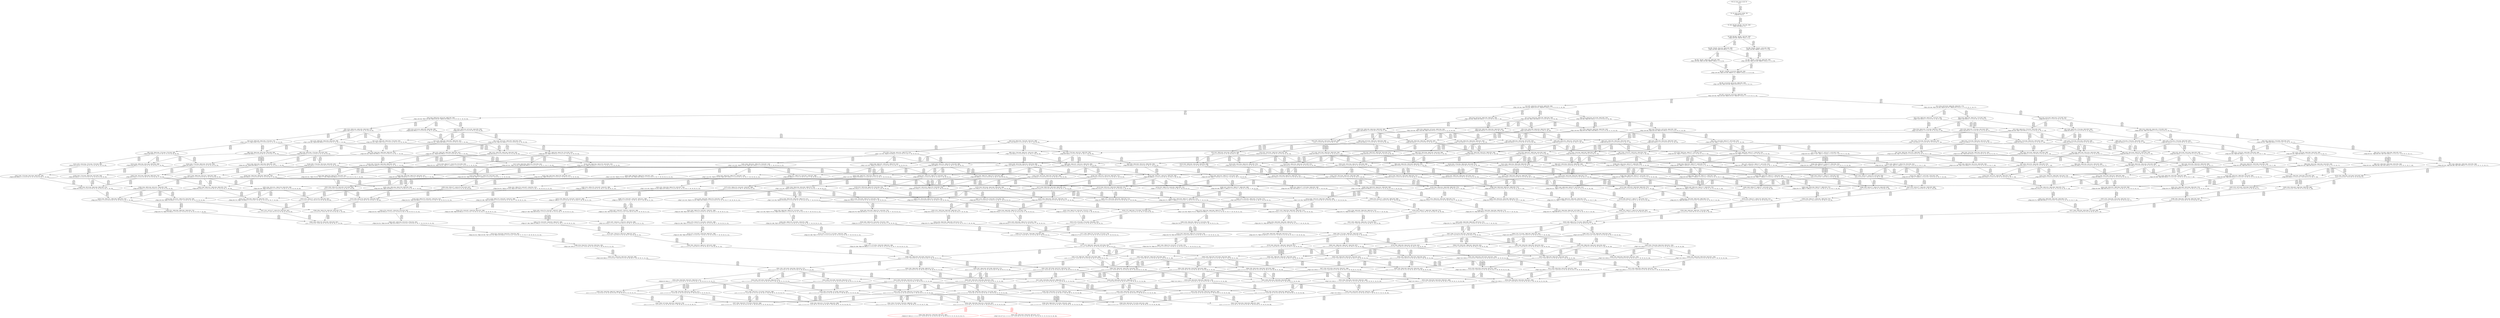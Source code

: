 digraph {
	S0[label="S0: [0, 0] [0, 0] [0, 0] [0, 0] \n{}{}"];
	S1[label="S1: [0, 0] [0, 0] [0, 0] [60, 76] \n{T0J0:60-76}{1}"];
	S2[label="S2: [60, 60] [60, 60] [60, 76] [130, 164] \n{T0J1:130-164}{1, 2}"];
	S3[label="S3: [60, 60] [60, 76] [62, 79] [130, 164] \n{T0J1:130-164, T0J2:62-79}{1, 2, 3}"];
	S4[label="S4: [62, 76] [62, 76] [118, 146] [130, 164] \n{T0J1:130-164, T0J3:118-146}{1, 2, 3, 4}"];
	S5[label="S5: [60, 76] [62, 79] [87, 110] [130, 164] \n{T0J1:130-164, T0J9:87-110}{1, 2, 3, 10}"];
	S6[label="S6: [62, 76] [87, 108] [118, 146] [130, 164] \n{T0J1:130-164, T0J3:118-146, T0J8:87-108}{1, 2, 3, 4, 9}"];
	S7[label="S7: [62, 79] [87, 110] [118, 149] [130, 164] \n{T0J1:130-164, T0J3:118-149, T0J9:87-110}{1, 2, 3, 4, 10}"];
	S8[label="S8: [87, 110] [87, 111] [118, 149] [130, 164] \n{T0J1:130-164, T0J3:118-149, T0J8:87-111, T0J9:87-110}{1, 2, 3, 4, 9, 10}"];
	S9[label="S9: [87, 111] [116, 147] [118, 149] [130, 164] \n{T0J1:130-164, T0J3:118-149, T0J10:116-147}{1, 2, 3, 4, 9, 10, 11}"];
	S10[label="S10: [87, 112] [116, 147] [118, 149] [130, 164] \n{T0J1:130-164, T0J3:118-149, T0J10:116-147, T0J15:87-112}{1, 2, 3, 4, 9, 10, 11, 16}"];
	S11[label="S11: [116, 147] [118, 149] [130, 164] [135, 172] \n{T0J1:130-164, T0J3:118-149, T0J10:116-147, T0J16:135-172}{1, 2, 3, 4, 9, 10, 11, 16, 17}"];
	S12[label="S12: [97, 124] [116, 147] [118, 149] [130, 164] \n{T0J1:130-164, T0J3:118-149, T0J10:116-147, T0J18:97-124}{1, 2, 3, 4, 9, 10, 11, 16, 19}"];
	S13[label="S13: [118, 147] [130, 164] [135, 172] [193, 241] \n{T0J4:193-241}{1, 2, 3, 4, 5, 9, 10, 11, 16, 17}"];
	S14[label="S14: [118, 149] [130, 164] [135, 172] [144, 183] \n{T0J11:144-183}{1, 2, 3, 4, 9, 10, 11, 12, 16, 17}"];
	S15[label="S15: [118, 149] [130, 164] [135, 172] [152, 192] \n{T0J17:152-192}{1, 2, 3, 4, 9, 10, 11, 16, 17, 18}"];
	S16[label="S16: [118, 124] [118, 147] [130, 164] [193, 218] \n{T0J1:130-164, T0J4:193-218}{1, 2, 3, 4, 5, 9, 10, 11, 16, 19}"];
	S17[label="S17: [116, 124] [118, 149] [130, 160] [144, 164] \n{T0J1:130-164, T0J11:144-160}{1, 2, 3, 4, 9, 10, 11, 12, 16, 19}"];
	S18[label="S18: [116, 147] [118, 149] [130, 164] [145, 184] \n{T0J1:130-164, T0J16:145-184}{1, 2, 3, 4, 9, 10, 11, 16, 17, 19}"];
	S19[label="S19: [116, 139] [118, 147] [119, 149] [130, 164] \n{T0J1:130-164, T0J3:118-149, T0J10:116-147, T0J19:119-139}{1, 2, 3, 4, 9, 10, 11, 16, 19, 20}"];
	S20[label="S20: [125, 156] [130, 164] [135, 172] [193, 241] \n{T0J4:193-241, T0J5:125-156}{1, 2, 3, 4, 5, 6, 9, 10, 11, 16, 17}"];
	S21[label="S21: [130, 164] [135, 172] [144, 183] [193, 243] \n{T0J4:193-243}{1, 2, 3, 4, 5, 9, 10, 11, 12, 16, 17}"];
	S22[label="S22: [130, 164] [135, 172] [152, 192] [193, 243] \n{T0J4:193-243, T0J17:152-192}{1, 2, 3, 4, 5, 9, 10, 11, 16, 17, 18}"];
	S23[label="S23: [130, 164] [135, 172] [144, 181] [144, 183] \n{T0J12:144-181}{1, 2, 3, 4, 9, 10, 11, 12, 13, 16, 17}"];
	S24[label="S24: [130, 164] [135, 172] [144, 184] [152, 192] \n{T0J17:152-192}{1, 2, 3, 4, 9, 10, 11, 12, 16, 17, 18}"];
	S25[label="S25: [118, 159] [130, 164] [135, 184] [152, 192] \n{T0J17:152-192}{1, 2, 3, 4, 9, 10, 11, 16, 17, 18, 19}"];
	S26[label="S26: [118, 133] [125, 147] [130, 164] [193, 218] \n{T0J1:130-164, T0J4:193-218, T0J5:125-133}{1, 2, 3, 4, 5, 6, 9, 10, 11, 16, 19}"];
	S27[label="S27: [118, 149] [130, 160] [144, 164] [193, 218] \n{T0J1:130-164, T0J4:193-218, T0J11:144-160}{1, 2, 3, 4, 5, 9, 10, 11, 12, 16, 19}"];
	S28[label="S28: [118, 149] [130, 164] [145, 184] [193, 241] \n{T0J4:193-241}{1, 2, 3, 4, 5, 9, 10, 11, 16, 17, 19}"];
	S29[label="S29: [118, 149] [130, 157] [142, 160] [144, 164] \n{T0J1:130-164, T0J11:144-160, T0J12:142-157}{1, 2, 3, 4, 9, 10, 11, 12, 13, 16, 19}"];
	S30[label="S30: [118, 149] [130, 164] [144, 183] [145, 184] \n{T0J11:144-183}{1, 2, 3, 4, 9, 10, 11, 12, 16, 17, 19}"];
	S31[label="S31: [118, 139] [119, 147] [130, 164] [193, 233] \n{T0J4:193-233}{1, 2, 3, 4, 5, 9, 10, 11, 16, 19, 20}"];
	S32[label="S32: [118, 139] [119, 149] [130, 164] [144, 175] \n{T0J11:144-175}{1, 2, 3, 4, 9, 10, 11, 12, 16, 19, 20}"];
	S33[label="S33: [118, 147] [119, 149] [130, 164] [164, 199] \n{T0J16:164-199}{1, 2, 3, 4, 9, 10, 11, 16, 17, 19, 20}"];
	S34[label="S34: [130, 164] [135, 172] [184, 230] [193, 241] \n{T0J4:193-241, T0J6:184-230}{1, 2, 3, 4, 5, 6, 7, 9, 10, 11, 16, 17}"];
	S35[label="S35: [130, 172] [135, 173] [144, 184] [193, 243] \n{T0J4:193-243}{1, 2, 3, 4, 5, 6, 9, 10, 11, 12, 16, 17}"];
	S36[label="S36: [130, 172] [135, 173] [152, 192] [193, 243] \n{T0J4:193-243}{1, 2, 3, 4, 5, 6, 9, 10, 11, 16, 17, 18}"];
	S37[label="S37: [135, 172] [144, 181] [144, 183] [193, 258] \n{T0J4:193-258}{1, 2, 3, 4, 5, 9, 10, 11, 12, 13, 16, 17}"];
	S38[label="S38: [135, 172] [144, 184] [152, 192] [193, 258] \n{T0J4:193-258}{1, 2, 3, 4, 5, 9, 10, 11, 12, 16, 17, 18}"];
	S39[label="S39: [130, 164] [135, 184] [152, 192] [193, 253] \n{T0J4:193-253}{1, 2, 3, 4, 5, 9, 10, 11, 16, 17, 18, 19}"];
	S40[label="S40: [135, 172] [144, 180] [144, 181] [155, 183] \n{T0J13:155-180}{1, 2, 3, 4, 9, 10, 11, 12, 13, 14, 16, 17}"];
	S41[label="S41: [135, 172] [144, 181] [144, 184] [156, 192] \n{T0J17:152-192}{1, 2, 3, 4, 9, 10, 11, 12, 13, 16, 17, 18}"];
	S42[label="S42: [130, 164] [135, 184] [144, 184] [152, 192] \n{T0J17:152-192}{1, 2, 3, 4, 9, 10, 11, 12, 16, 17, 18, 19}"];
	S43[label="S43: [119, 164] [130, 174] [140, 192] [152, 199] \n{T0J17:152-192}{1, 2, 3, 4, 9, 10, 11, 16, 17, 18, 19, 20}"];
	S44[label="S44: [125, 147] [130, 164] [177, 207] [193, 218] \n{T0J4:193-218, T0J6:177-207}{1, 2, 3, 4, 5, 6, 7, 9, 10, 11, 16, 19}"];
	S45[label="S45: [125, 158] [130, 164] [144, 169] [193, 218] \n{T0J4:193-218}{1, 2, 3, 4, 5, 6, 9, 10, 11, 12, 16, 19}"];
	S46[label="S46: [125, 158] [130, 164] [145, 193] [193, 241] \n{T0J4:193-241}{1, 2, 3, 4, 5, 6, 9, 10, 11, 16, 17, 19}"];
	S47[label="S47: [130, 160] [142, 164] [144, 181] [193, 243] \n{T0J4:193-243}{1, 2, 3, 4, 5, 9, 10, 11, 12, 13, 16, 19}"];
	S48[label="S48: [130, 164] [144, 184] [145, 206] [193, 243] \n{T0J4:193-243}{1, 2, 3, 4, 5, 9, 10, 11, 12, 16, 17, 19}"];
	S49[label="S49: [130, 157] [142, 160] [143, 164] [144, 180] \n{T0J13:143-180}{1, 2, 3, 4, 9, 10, 11, 12, 13, 14, 16, 19}"];
	S50[label="S50: [130, 164] [142, 181] [144, 183] [145, 206] \n{}{1, 2, 3, 4, 9, 10, 11, 12, 13, 16, 17, 19}"];
	S51[label="S51: [119, 147] [125, 148] [130, 164] [193, 233] \n{T0J4:193-233, T0J5:125-148}{1, 2, 3, 4, 5, 6, 9, 10, 11, 16, 19, 20}"];
	S52[label="S52: [119, 149] [130, 164] [144, 175] [193, 233] \n{T0J4:193-233, T0J11:144-175}{1, 2, 3, 4, 5, 9, 10, 11, 12, 16, 19, 20}"];
	S53[label="S53: [119, 149] [130, 164] [164, 199] [193, 241] \n{T0J4:193-241, T0J16:164-199}{1, 2, 3, 4, 5, 9, 10, 11, 16, 17, 19, 20}"];
	S54[label="S54: [119, 149] [130, 164] [144, 172] [144, 175] \n{T0J11:144-175, T0J12:144-172}{1, 2, 3, 4, 9, 10, 11, 12, 13, 16, 19, 20}"];
	S55[label="S55: [119, 149] [130, 164] [144, 183] [164, 199] \n{T0J11:144-183, T0J16:164-199}{1, 2, 3, 4, 9, 10, 11, 12, 16, 17, 19, 20}"];
	S56[label="S56: [135, 172] [182, 230] [184, 230] [193, 241] \n{T0J4:193-241, T0J6:184-230, T0J7:182-230}{1, 2, 3, 4, 5, 6, 7, 8, 9, 10, 11, 16, 17}"];
	S57[label="S57: [135, 173] [144, 184] [184, 243] [193, 246] \n{T0J4:193-243, T0J6:184-246}{1, 2, 3, 4, 5, 6, 7, 9, 10, 11, 12, 16, 17}"];
	S58[label="S58: [135, 173] [152, 192] [184, 243] [193, 246] \n{T0J4:193-243, T0J6:184-246}{1, 2, 3, 4, 5, 6, 7, 9, 10, 11, 16, 17, 18}"];
	S59[label="S59: [135, 181] [144, 181] [144, 184] [193, 258] \n{T0J4:193-258}{1, 2, 3, 4, 5, 6, 9, 10, 11, 12, 13, 16, 17}"];
	S60[label="S60: [135, 181] [144, 184] [152, 192] [193, 258] \n{T0J4:193-258}{1, 2, 3, 4, 5, 6, 9, 10, 11, 12, 16, 17, 18}"];
	S61[label="S61: [130, 173] [137, 192] [152, 193] [193, 253] \n{T0J4:193-253}{1, 2, 3, 4, 5, 6, 9, 10, 11, 16, 17, 18, 19}"];
	S62[label="S62: [144, 180] [144, 181] [155, 183] [193, 266] \n{T0J4:193-266}{1, 2, 3, 4, 5, 9, 10, 11, 12, 13, 14, 16, 17}"];
	S63[label="S63: [144, 181] [144, 184] [156, 192] [193, 266] \n{T0J4:193-266}{1, 2, 3, 4, 5, 9, 10, 11, 12, 13, 16, 17, 18}"];
	S64[label="S64: [135, 184] [144, 192] [152, 206] [193, 258] \n{T0J4:193-258}{1, 2, 3, 4, 5, 9, 10, 11, 12, 16, 17, 18, 19}"];
	S65[label="S65: [130, 174] [140, 192] [152, 199] [193, 258] \n{T0J4:193-258}{1, 2, 3, 4, 5, 9, 10, 11, 16, 17, 18, 19, 20}"];
	S66[label="S66: [140, 155] [144, 180] [144, 181] [155, 183] \n{T0J13:155-180, T0J14:140-155}{1, 2, 3, 4, 9, 10, 11, 12, 13, 14, 15, 16, 17}"];
	S67[label="S67: [144, 180] [144, 181] [155, 184] [160, 192] \n{T0J13:155-180, T0J17:152-192}{1, 2, 3, 4, 9, 10, 11, 12, 13, 14, 16, 17, 18}"];
	S68[label="S68: [135, 181] [144, 184] [145, 192] [156, 206] \n{T0J17:152-192}{1, 2, 3, 4, 9, 10, 11, 12, 13, 16, 17, 18, 19}"];
	S69[label="S69: [130, 174] [140, 184] [147, 192] [152, 199] \n{T0J17:152-192}{1, 2, 3, 4, 9, 10, 11, 12, 16, 17, 18, 19, 20}"];
	S70[label="S70: [130, 174] [140, 192] [152, 199] [170, 210] \n{T0J17:152-192, T0J20:170-210}{1, 2, 3, 4, 9, 10, 11, 16, 17, 18, 19, 20, 21}"];
	S71[label="S71: [130, 164] [177, 207] [177, 213] [193, 218] \n{T0J4:193-218, T0J6:177-207, T0J7:177-213}{1, 2, 3, 4, 5, 6, 7, 8, 9, 10, 11, 16, 19}"];
	S72[label="S72: [130, 164] [144, 183] [177, 218] [193, 232] \n{T0J4:193-218, T0J6:177-232}{1, 2, 3, 4, 5, 6, 7, 9, 10, 11, 12, 16, 19}"];
	S73[label="S73: [130, 164] [145, 206] [177, 232] [193, 241] \n{T0J4:193-241, T0J6:177-232}{1, 2, 3, 4, 5, 6, 7, 9, 10, 11, 16, 17, 19}"];
	S74[label="S74: [130, 164] [142, 169] [144, 181] [193, 243] \n{T0J4:193-243}{1, 2, 3, 4, 5, 6, 9, 10, 11, 12, 13, 16, 19}"];
	S75[label="S75: [130, 173] [144, 184] [145, 206] [193, 243] \n{T0J4:193-243}{1, 2, 3, 4, 5, 6, 9, 10, 11, 12, 16, 17, 19}"];
	S76[label="S76: [142, 164] [143, 180] [144, 181] [193, 251] \n{T0J4:193-251}{1, 2, 3, 4, 5, 9, 10, 11, 12, 13, 14, 16, 19}"];
	S77[label="S77: [142, 181] [144, 184] [145, 206] [193, 258] \n{T0J4:193-258}{1, 2, 3, 4, 5, 9, 10, 11, 12, 13, 16, 17, 19}"];
	S78[label="S78: [135, 155] [142, 160] [143, 164] [144, 180] \n{T0J14:135-155}{1, 2, 3, 4, 9, 10, 11, 12, 13, 14, 15, 16, 19}"];
	S79[label="S79: [142, 180] [143, 181] [144, 183] [155, 206] \n{}{1, 2, 3, 4, 9, 10, 11, 12, 13, 14, 16, 17, 19}"];
	S80[label="S80: [125, 148] [130, 164] [178, 221] [193, 233] \n{T0J4:193-233, T0J6:178-221}{1, 2, 3, 4, 5, 6, 7, 9, 10, 11, 16, 19, 20}"];
	S81[label="S81: [125, 158] [130, 164] [144, 183] [193, 233] \n{T0J4:193-233}{1, 2, 3, 4, 5, 6, 9, 10, 11, 12, 16, 19, 20}"];
	S82[label="S82: [125, 158] [130, 164] [164, 206] [193, 241] \n{T0J4:193-241, T0J16:164-206}{1, 2, 3, 4, 5, 6, 9, 10, 11, 16, 17, 19, 20}"];
	S83[label="S83: [130, 164] [144, 175] [144, 181] [193, 243] \n{T0J4:193-243}{1, 2, 3, 4, 5, 9, 10, 11, 12, 13, 16, 19, 20}"];
	S84[label="S84: [130, 164] [144, 184] [164, 206] [193, 243] \n{T0J4:193-243, T0J16:164-206}{1, 2, 3, 4, 5, 9, 10, 11, 12, 16, 17, 19, 20}"];
	S85[label="S85: [130, 164] [144, 172] [144, 175] [144, 180] \n{T0J13:144-180}{1, 2, 3, 4, 9, 10, 11, 12, 13, 14, 16, 19, 20}"];
	S86[label="S86: [130, 164] [144, 181] [144, 183] [164, 206] \n{T0J16:164-206}{1, 2, 3, 4, 9, 10, 11, 12, 13, 16, 17, 19, 20}"];
	S87[label="S87: [144, 208] [182, 239] [184, 243] [193, 246] \n{T0J4:193-243, T0J6:184-246, T0J7:182-239}{1, 2, 3, 4, 5, 6, 7, 8, 9, 10, 11, 12, 16, 17}"];
	S88[label="S88: [152, 192] [182, 239] [184, 243] [193, 246] \n{T0J4:193-243, T0J6:184-246, T0J7:182-239}{1, 2, 3, 4, 5, 6, 7, 8, 9, 10, 11, 16, 17, 18}"];
	S89[label="S89: [144, 181] [144, 184] [184, 255] [193, 258] \n{T0J4:193-258, T0J6:184-255}{1, 2, 3, 4, 5, 6, 7, 9, 10, 11, 12, 13, 16, 17}"];
	S90[label="S90: [144, 184] [152, 192] [184, 255] [193, 258] \n{T0J4:193-258, T0J6:184-255}{1, 2, 3, 4, 5, 6, 7, 9, 10, 11, 12, 16, 17, 18}"];
	S91[label="S91: [137, 192] [152, 206] [177, 247] [193, 253] \n{T0J4:193-253, T0J6:177-247}{1, 2, 3, 4, 5, 6, 7, 9, 10, 11, 16, 17, 18, 19}"];
	S92[label="S92: [144, 181] [144, 183] [155, 189] [193, 266] \n{T0J4:193-266}{1, 2, 3, 4, 5, 6, 9, 10, 11, 12, 13, 14, 16, 17}"];
	S93[label="S93: [144, 184] [144, 190] [156, 192] [193, 266] \n{T0J4:193-266}{1, 2, 3, 4, 5, 6, 9, 10, 11, 12, 13, 16, 17, 18}"];
	S94[label="S94: [137, 192] [144, 193] [152, 206] [193, 258] \n{T0J4:193-258}{1, 2, 3, 4, 5, 6, 9, 10, 11, 12, 16, 17, 18, 19}"];
	S95[label="S95: [130, 183] [140, 192] [152, 206] [193, 258] \n{T0J4:193-258}{1, 2, 3, 4, 5, 6, 9, 10, 11, 16, 17, 18, 19, 20}"];
	S96[label="S96: [144, 180] [144, 181] [155, 183] [193, 266] \n{T0J4:193-266}{1, 2, 3, 4, 5, 9, 10, 11, 12, 13, 14, 15, 16, 17}"];
	S97[label="S97: [144, 181] [155, 184] [160, 192] [193, 274] \n{T0J4:193-274}{1, 2, 3, 4, 5, 9, 10, 11, 12, 13, 14, 16, 17, 18}"];
	S98[label="S98: [144, 184] [145, 192] [156, 206] [193, 275] \n{T0J4:193-275}{1, 2, 3, 4, 5, 9, 10, 11, 12, 13, 16, 17, 18, 19}"];
	S99[label="S99: [140, 184] [147, 192] [152, 206] [193, 268] \n{T0J4:193-268}{1, 2, 3, 4, 5, 9, 10, 11, 12, 16, 17, 18, 19, 20}"];
	S100[label="S100: [140, 192] [152, 199] [170, 210] [193, 268] \n{T0J4:193-268}{1, 2, 3, 4, 5, 9, 10, 11, 16, 17, 18, 19, 20, 21}"];
	S101[label="S101: [144, 180] [144, 181] [155, 184] [160, 194] \n{T0J13:155-180, T0J17:152-194}{1, 2, 3, 4, 9, 10, 11, 12, 13, 14, 15, 16, 17, 18}"];
	S102[label="S102: [143, 181] [144, 184] [155, 192] [160, 206] \n{T0J17:152-192}{1, 2, 3, 4, 9, 10, 11, 12, 13, 14, 16, 17, 18, 19}"];
	S103[label="S103: [140, 181] [144, 184] [152, 192] [156, 206] \n{T0J17:152-192}{1, 2, 3, 4, 9, 10, 11, 12, 13, 16, 17, 18, 19, 20}"];
	S104[label="S104: [140, 184] [147, 192] [152, 199] [170, 210] \n{T0J17:152-192, T0J20:170-210}{1, 2, 3, 4, 9, 10, 11, 12, 16, 17, 18, 19, 20, 21}"];
	S105[label="S105: [140, 192] [152, 199] [170, 210] [187, 218] \n{T0J17:152-192, T0J20:170-210, T0J21:187-218}{1, 2, 3, 4, 9, 10, 11, 16, 17, 18, 19, 20, 21, 22}"];
	S106[label="S106: [144, 200] [177, 218] [177, 230] [193, 232] \n{T0J4:193-218, T0J6:177-232, T0J7:177-230}{1, 2, 3, 4, 5, 6, 7, 8, 9, 10, 11, 12, 16, 19}"];
	S107[label="S107: [145, 206] [177, 230] [178, 232] [193, 241] \n{T0J4:193-241, T0J6:177-232, T0J7:177-230}{1, 2, 3, 4, 5, 6, 7, 8, 9, 10, 11, 16, 17, 19}"];
	S108[label="S108: [142, 181] [144, 183] [177, 238] [193, 243] \n{T0J4:193-243, T0J6:177-238}{1, 2, 3, 4, 5, 6, 7, 9, 10, 11, 12, 13, 16, 19}"];
	S109[label="S109: [144, 184] [145, 206] [177, 243] [193, 247] \n{T0J4:193-243, T0J6:177-247}{1, 2, 3, 4, 5, 6, 7, 9, 10, 11, 12, 16, 17, 19}"];
	S110[label="S110: [142, 173] [144, 180] [149, 181] [193, 251] \n{T0J4:193-251}{1, 2, 3, 4, 5, 6, 9, 10, 11, 12, 13, 14, 16, 19}"];
	S111[label="S111: [142, 184] [144, 190] [149, 206] [193, 258] \n{T0J4:193-258}{1, 2, 3, 4, 5, 6, 9, 10, 11, 12, 13, 16, 17, 19}"];
	S112[label="S112: [142, 160] [143, 180] [144, 181] [193, 251] \n{T0J4:193-251}{1, 2, 3, 4, 5, 9, 10, 11, 12, 13, 14, 15, 16, 19}"];
	S113[label="S113: [143, 181] [144, 184] [155, 206] [193, 274] \n{T0J4:193-274}{1, 2, 3, 4, 5, 9, 10, 11, 12, 13, 14, 16, 17, 19}"];
	S114[label="S114: [142, 160] [143, 181] [144, 183] [155, 208] \n{}{1, 2, 3, 4, 9, 10, 11, 12, 13, 14, 15, 16, 17, 19}"];
	S115[label="S115: [130, 164] [177, 214] [178, 221] [193, 233] \n{T0J4:193-233, T0J6:178-221, T0J7:177-214}{1, 2, 3, 4, 5, 6, 7, 8, 9, 10, 11, 16, 19, 20}"];
	S116[label="S116: [130, 164] [144, 184] [178, 232] [193, 233] \n{T0J4:193-233, T0J6:178-232}{1, 2, 3, 4, 5, 6, 7, 9, 10, 11, 12, 16, 19, 20}"];
	S117[label="S117: [130, 164] [164, 206] [178, 232] [193, 241] \n{T0J4:193-241, T0J6:178-232, T0J16:164-206}{1, 2, 3, 4, 5, 6, 7, 9, 10, 11, 16, 17, 19, 20}"];
	S118[label="S118: [130, 173] [144, 181] [144, 183] [193, 243] \n{T0J4:193-243}{1, 2, 3, 4, 5, 6, 9, 10, 11, 12, 13, 16, 19, 20}"];
	S119[label="S119: [130, 173] [144, 184] [164, 206] [193, 243] \n{T0J4:193-243, T0J16:164-206}{1, 2, 3, 4, 5, 6, 9, 10, 11, 12, 16, 17, 19, 20}"];
	S120[label="S120: [144, 175] [144, 180] [144, 181] [193, 258] \n{T0J4:193-258}{1, 2, 3, 4, 5, 9, 10, 11, 12, 13, 14, 16, 19, 20}"];
	S121[label="S121: [144, 181] [144, 184] [164, 206] [193, 258] \n{T0J4:193-258, T0J16:164-206}{1, 2, 3, 4, 5, 9, 10, 11, 12, 13, 16, 17, 19, 20}"];
	S122[label="S122: [135, 155] [144, 172] [144, 175] [144, 180] \n{T0J14:135-155}{1, 2, 3, 4, 9, 10, 11, 12, 13, 14, 15, 16, 19, 20}"];
	S123[label="S123: [144, 180] [144, 181] [144, 183] [164, 206] \n{T0J16:164-206}{1, 2, 3, 4, 9, 10, 11, 12, 13, 14, 16, 17, 19, 20}"];
	S124[label="S124: [144, 239] [182, 247] [184, 255] [193, 258] \n{}{1, 2, 3, 4, 5, 6, 7, 8, 9, 10, 11, 12, 13, 16, 17}"];
	S125[label="S125: [152, 228] [182, 250] [184, 255] [193, 258] \n{T0J4:193-258}{1, 2, 3, 4, 5, 6, 7, 8, 9, 10, 11, 12, 16, 17, 18}"];
	S126[label="S126: [144, 183] [155, 189] [184, 255] [193, 266] \n{T0J4:193-266, T0J6:184-255}{1, 2, 3, 4, 5, 6, 7, 9, 10, 11, 12, 13, 14, 16, 17}"];
	S127[label="S127: [144, 190] [156, 192] [184, 258] [193, 266] \n{T0J4:193-266, T0J6:184-258}{1, 2, 3, 4, 5, 6, 7, 9, 10, 11, 12, 13, 16, 17, 18}"];
	S128[label="S128: [144, 193] [152, 206] [177, 258] [193, 266] \n{T0J4:193-258, T0J6:177-266}{1, 2, 3, 4, 5, 6, 7, 9, 10, 11, 12, 16, 17, 18, 19}"];
	S129[label="S129: [152, 206] [177, 247] [181, 253] [193, 258] \n{T0J4:193-253, T0J7:177-258}{1, 2, 3, 4, 5, 6, 7, 8, 9, 10, 11, 16, 17, 18, 19}"];
	S130[label="S130: [140, 192] [152, 206] [177, 257] [193, 258] \n{T0J4:193-258, T0J6:177-257}{1, 2, 3, 4, 5, 6, 7, 9, 10, 11, 16, 17, 18, 19, 20}"];
	S131[label="S131: [144, 181] [149, 183] [155, 189] [193, 266] \n{T0J4:193-266}{1, 2, 3, 4, 5, 6, 9, 10, 11, 12, 13, 14, 15, 16, 17}"];
	S132[label="S132: [144, 184] [155, 190] [160, 192] [193, 274] \n{T0J4:193-274}{1, 2, 3, 4, 5, 6, 9, 10, 11, 12, 13, 14, 16, 17, 18}"];
	S133[label="S133: [144, 192] [149, 193] [156, 206] [193, 275] \n{T0J4:193-275}{1, 2, 3, 4, 5, 6, 9, 10, 11, 12, 13, 16, 17, 18, 19}"];
	S134[label="S134: [140, 192] [147, 193] [152, 206] [193, 268] \n{T0J4:193-268}{1, 2, 3, 4, 5, 6, 9, 10, 11, 12, 16, 17, 18, 19, 20}"];
	S135[label="S135: [140, 199] [152, 206] [170, 210] [193, 268] \n{T0J4:193-268}{1, 2, 3, 4, 5, 6, 9, 10, 11, 16, 17, 18, 19, 20, 21}"];
	S136[label="S136: [144, 181] [155, 184] [160, 194] [193, 274] \n{T0J4:193-274}{1, 2, 3, 4, 5, 9, 10, 11, 12, 13, 14, 15, 16, 17, 18}"];
	S137[label="S137: [144, 184] [155, 192] [160, 206] [193, 275] \n{T0J4:193-275}{1, 2, 3, 4, 5, 9, 10, 11, 12, 13, 14, 16, 17, 18, 19}"];
	S138[label="S138: [144, 184] [152, 192] [156, 206] [193, 275] \n{T0J4:193-275}{1, 2, 3, 4, 5, 9, 10, 11, 12, 13, 16, 17, 18, 19, 20}"];
	S139[label="S139: [147, 192] [152, 206] [170, 210] [193, 278] \n{T0J4:193-278}{1, 2, 3, 4, 5, 9, 10, 11, 12, 16, 17, 18, 19, 20, 21}"];
	S140[label="S140: [152, 199] [170, 210] [187, 218] [197, 286] \n{T0J4:193-286}{1, 2, 3, 4, 5, 9, 10, 11, 16, 17, 18, 19, 20, 21, 22}"];
	S141[label="S141: [143, 181] [144, 184] [155, 194] [160, 208] \n{T0J17:152-194}{1, 2, 3, 4, 9, 10, 11, 12, 13, 14, 15, 16, 17, 18, 19}"];
	S142[label="S142: [144, 181] [144, 184] [156, 192] [165, 206] \n{T0J17:152-192}{1, 2, 3, 4, 9, 10, 11, 12, 13, 14, 16, 17, 18, 19, 20}"];
	S143[label="S143: [144, 184] [152, 192] [156, 206] [170, 210] \n{T0J17:152-192, T0J20:170-210}{1, 2, 3, 4, 9, 10, 11, 12, 13, 16, 17, 18, 19, 20, 21}"];
	S144[label="S144: [147, 192] [152, 199] [170, 210] [187, 218] \n{T0J17:152-192, T0J20:170-210, T0J21:187-218}{1, 2, 3, 4, 9, 10, 11, 12, 16, 17, 18, 19, 20, 21, 22}"];
	S145[label="S145: [149, 158] [152, 199] [170, 210] [187, 218] \n{T0J17:152-192, T0J20:170-210, T0J21:187-218, T0J22:149-158}{1, 2, 3, 4, 9, 10, 11, 16, 17, 18, 19, 20, 21, 22, 23}"];
	S146[label="S146: [144, 218] [177, 238] [177, 243] [193, 247] \n{}{1, 2, 3, 4, 5, 6, 7, 8, 9, 10, 11, 12, 13, 16, 19}"];
	S147[label="S147: [145, 230] [177, 243] [178, 247] [193, 250] \n{}{1, 2, 3, 4, 5, 6, 7, 8, 9, 10, 11, 12, 16, 17, 19}"];
	S148[label="S148: [144, 180] [149, 183] [177, 247] [193, 251] \n{T0J4:193-251, T0J6:177-247}{1, 2, 3, 4, 5, 6, 7, 9, 10, 11, 12, 13, 14, 16, 19}"];
	S149[label="S149: [144, 190] [149, 206] [177, 258] [193, 258] \n{T0J4:193-258, T0J6:177-258}{1, 2, 3, 4, 5, 6, 7, 9, 10, 11, 12, 13, 16, 17, 19}"];
	S150[label="S150: [143, 169] [144, 180] [149, 181] [193, 251] \n{T0J4:193-251}{1, 2, 3, 4, 5, 6, 9, 10, 11, 12, 13, 14, 15, 16, 19}"];
	S151[label="S151: [144, 184] [149, 190] [155, 206] [193, 274] \n{T0J4:193-274}{1, 2, 3, 4, 5, 6, 9, 10, 11, 12, 13, 14, 16, 17, 19}"];
	S152[label="S152: [143, 181] [144, 184] [155, 208] [193, 274] \n{T0J4:193-274}{1, 2, 3, 4, 5, 9, 10, 11, 12, 13, 14, 15, 16, 17, 19}"];
	S153[label="S153: [144, 200] [177, 230] [178, 232] [193, 233] \n{T0J4:193-233, T0J6:178-232, T0J7:177-230}{1, 2, 3, 4, 5, 6, 7, 8, 9, 10, 11, 12, 16, 19, 20}"];
	S154[label="S154: [164, 206] [178, 230] [178, 232] [193, 241] \n{T0J4:193-241, T0J6:178-232, T0J7:177-230, T0J16:164-206}{1, 2, 3, 4, 5, 6, 7, 8, 9, 10, 11, 16, 17, 19, 20}"];
	S155[label="S155: [144, 181] [144, 184] [178, 243] [193, 247] \n{T0J4:193-243, T0J6:178-247}{1, 2, 3, 4, 5, 6, 7, 9, 10, 11, 12, 13, 16, 19, 20}"];
	S156[label="S156: [144, 184] [164, 206] [178, 243] [193, 247] \n{T0J4:193-243, T0J6:178-247}{1, 2, 3, 4, 5, 6, 7, 9, 10, 11, 12, 16, 17, 19, 20}"];
	S157[label="S157: [144, 180] [144, 181] [151, 184] [193, 258] \n{T0J4:193-258}{1, 2, 3, 4, 5, 6, 9, 10, 11, 12, 13, 14, 16, 19, 20}"];
	S158[label="S158: [144, 184] [144, 190] [164, 206] [193, 258] \n{T0J4:193-258}{1, 2, 3, 4, 5, 6, 9, 10, 11, 12, 13, 16, 17, 19, 20}"];
	S159[label="S159: [144, 172] [144, 180] [144, 181] [193, 258] \n{T0J4:193-258}{1, 2, 3, 4, 5, 9, 10, 11, 12, 13, 14, 15, 16, 19, 20}"];
	S160[label="S160: [144, 181] [144, 184] [164, 206] [193, 274] \n{T0J4:193-274}{1, 2, 3, 4, 5, 9, 10, 11, 12, 13, 14, 16, 17, 19, 20}"];
	S161[label="S161: [144, 172] [144, 181] [144, 183] [164, 208] \n{T0J16:164-208}{1, 2, 3, 4, 9, 10, 11, 12, 13, 14, 15, 16, 17, 19, 20}"];
	S162[label="S162: [155, 247] [182, 255] [184, 258] [193, 271] \n{}{1, 2, 3, 4, 5, 6, 7, 8, 9, 10, 11, 12, 13, 14, 16, 17}"];
	S163[label="S163: [156, 250] [182, 256] [184, 258] [193, 266] \n{}{1, 2, 3, 4, 5, 6, 7, 8, 9, 10, 11, 12, 13, 16, 17, 18}"];
	S164[label="S164: [149, 183] [155, 189] [184, 255] [193, 266] \n{T0J4:193-266, T0J6:184-255}{1, 2, 3, 4, 5, 6, 7, 9, 10, 11, 12, 13, 14, 15, 16, 17}"];
	S165[label="S165: [155, 190] [160, 192] [184, 258] [193, 274] \n{T0J4:193-274, T0J6:184-258}{1, 2, 3, 4, 5, 6, 7, 9, 10, 11, 12, 13, 14, 16, 17, 18}"];
	S166[label="S166: [149, 193] [156, 206] [177, 266] [193, 275] \n{T0J4:193-275, T0J6:177-266}{1, 2, 3, 4, 5, 6, 7, 9, 10, 11, 12, 13, 16, 17, 18, 19}"];
	S167[label="S167: [152, 242] [177, 258] [181, 259] [193, 266] \n{}{1, 2, 3, 4, 5, 6, 7, 8, 9, 10, 11, 12, 16, 17, 18, 19}"];
	S168[label="S168: [147, 193] [152, 206] [177, 266] [193, 268] \n{T0J4:193-268, T0J6:177-266}{1, 2, 3, 4, 5, 6, 7, 9, 10, 11, 12, 16, 17, 18, 19, 20}"];
	S169[label="S169: [152, 206] [177, 257] [192, 258] [193, 258] \n{T0J4:193-258, T0J7:192-258}{1, 2, 3, 4, 5, 6, 7, 8, 9, 10, 11, 16, 17, 18, 19, 20}"];
	S170[label="S170: [152, 206] [170, 210] [191, 268] [193, 273] \n{T0J6:177-273}{1, 2, 3, 4, 5, 6, 7, 9, 10, 11, 16, 17, 18, 19, 20, 21}"];
	S171[label="S171: [149, 184] [155, 190] [160, 194] [193, 274] \n{T0J4:193-274}{1, 2, 3, 4, 5, 6, 9, 10, 11, 12, 13, 14, 15, 16, 17, 18}"];
	S172[label="S172: [149, 192] [155, 193] [160, 206] [193, 275] \n{T0J4:193-275}{1, 2, 3, 4, 5, 6, 9, 10, 11, 12, 13, 14, 16, 17, 18, 19}"];
	S173[label="S173: [144, 192] [152, 193] [156, 206] [193, 275] \n{T0J4:193-275}{1, 2, 3, 4, 5, 6, 9, 10, 11, 12, 13, 16, 17, 18, 19, 20}"];
	S174[label="S174: [147, 201] [152, 206] [170, 210] [193, 278] \n{T0J4:193-278}{1, 2, 3, 4, 5, 6, 9, 10, 11, 12, 16, 17, 18, 19, 20, 21}"];
	S175[label="S175: [152, 208] [170, 210] [187, 218] [197, 286] \n{}{1, 2, 3, 4, 5, 6, 9, 10, 11, 16, 17, 18, 19, 20, 21, 22}"];
	S176[label="S176: [144, 184] [155, 194] [160, 208] [193, 275] \n{T0J4:193-275}{1, 2, 3, 4, 5, 9, 10, 11, 12, 13, 14, 15, 16, 17, 18, 19}"];
	S177[label="S177: [144, 184] [156, 192] [165, 206] [193, 275] \n{T0J4:193-275}{1, 2, 3, 4, 5, 9, 10, 11, 12, 13, 14, 16, 17, 18, 19, 20}"];
	S178[label="S178: [152, 192] [156, 206] [170, 210] [193, 278] \n{T0J4:193-278}{1, 2, 3, 4, 5, 9, 10, 11, 12, 13, 16, 17, 18, 19, 20, 21}"];
	S179[label="S179: [144, 181] [144, 184] [156, 194] [165, 208] \n{T0J17:152-194}{1, 2, 3, 4, 9, 10, 11, 12, 13, 14, 15, 16, 17, 18, 19, 20}"];
	S180[label="S180: [144, 160] [153, 184] [155, 194] [160, 208] \n{T0J17:152-194, T0J24:153-160}{1, 2, 3, 4, 9, 10, 11, 12, 13, 14, 15, 16, 17, 18, 19, 25}"];
	S181[label="S181: [144, 184] [156, 192] [165, 206] [170, 210] \n{T0J17:152-192, T0J20:170-210}{1, 2, 3, 4, 9, 10, 11, 12, 13, 14, 16, 17, 18, 19, 20, 21}"];
	S182[label="S182: [152, 192] [156, 206] [170, 210] [187, 218] \n{T0J17:152-192, T0J20:170-210, T0J21:187-218}{1, 2, 3, 4, 9, 10, 11, 12, 13, 16, 17, 18, 19, 20, 21, 22}"];
	S183[label="S183: [152, 199] [170, 210] [187, 218] [222, 286] \n{T0J4:222-286}{1, 2, 3, 4, 5, 9, 10, 11, 12, 16, 17, 18, 19, 20, 21, 22}"];
	S184[label="S184: [152, 199] [170, 210] [187, 218] [224, 252] \n{T0J4:224-252, T0J20:170-210, T0J21:187-218}{1, 2, 3, 4, 5, 9, 10, 11, 16, 17, 18, 19, 20, 21, 22, 23}"];
	S185[label="S185: [149, 238] [177, 246] [177, 247] [193, 251] \n{}{1, 2, 3, 4, 5, 6, 7, 8, 9, 10, 11, 12, 13, 14, 16, 19}"];
	S186[label="S186: [149, 243] [177, 256] [178, 258] [193, 263] \n{}{1, 2, 3, 4, 5, 6, 7, 8, 9, 10, 11, 12, 13, 16, 17, 19}"];
	S187[label="S187: [144, 180] [149, 183] [177, 247] [193, 251] \n{T0J4:193-251, T0J6:177-247}{1, 2, 3, 4, 5, 6, 7, 9, 10, 11, 12, 13, 14, 15, 16, 19}"];
	S188[label="S188: [149, 190] [155, 206] [177, 258] [193, 274] \n{T0J4:193-274, T0J6:177-258}{1, 2, 3, 4, 5, 6, 7, 9, 10, 11, 12, 13, 14, 16, 17, 19}"];
	S189[label="S189: [144, 184] [149, 190] [155, 208] [193, 274] \n{T0J4:193-274}{1, 2, 3, 4, 5, 6, 9, 10, 11, 12, 13, 14, 15, 16, 17, 19}"];
	S190[label="S190: [144, 230] [177, 243] [178, 247] [193, 247] \n{}{1, 2, 3, 4, 5, 6, 7, 8, 9, 10, 11, 12, 13, 16, 19, 20}"];
	S191[label="S191: [164, 230] [178, 243] [192, 247] [193, 250] \n{}{1, 2, 3, 4, 5, 6, 7, 8, 9, 10, 11, 12, 16, 17, 19, 20}"];
	S192[label="S192: [144, 181] [151, 184] [178, 254] [193, 258] \n{T0J4:193-258, T0J6:178-254}{1, 2, 3, 4, 5, 6, 7, 9, 10, 11, 12, 13, 14, 16, 19, 20}"];
	S193[label="S193: [144, 190] [164, 206] [178, 258] [193, 258] \n{T0J4:193-258, T0J6:178-258}{1, 2, 3, 4, 5, 6, 7, 9, 10, 11, 12, 13, 16, 17, 19, 20}"];
	S194[label="S194: [144, 180] [144, 181] [151, 184] [193, 258] \n{T0J4:193-258}{1, 2, 3, 4, 5, 6, 9, 10, 11, 12, 13, 14, 15, 16, 19, 20}"];
	S195[label="S195: [144, 184] [151, 190] [164, 206] [193, 274] \n{T0J4:193-274}{1, 2, 3, 4, 5, 6, 9, 10, 11, 12, 13, 14, 16, 17, 19, 20}"];
	S196[label="S196: [144, 181] [144, 184] [164, 208] [193, 274] \n{T0J4:193-274}{1, 2, 3, 4, 5, 9, 10, 11, 12, 13, 14, 15, 16, 17, 19, 20}"];
	S197[label="S197: [155, 254] [182, 255] [184, 258] [193, 271] \n{}{1, 2, 3, 4, 5, 6, 7, 8, 9, 10, 11, 12, 13, 14, 15, 16, 17}"];
	S198[label="S198: [160, 256] [182, 258] [184, 266] [193, 282] \n{}{1, 2, 3, 4, 5, 6, 7, 8, 9, 10, 11, 12, 13, 14, 16, 17, 18}"];
	S199[label="S199: [156, 258] [177, 259] [181, 266] [193, 275] \n{}{1, 2, 3, 4, 5, 6, 7, 8, 9, 10, 11, 12, 13, 16, 17, 18, 19}"];
	S200[label="S200: [152, 242] [177, 259] [192, 266] [193, 268] \n{}{1, 2, 3, 4, 5, 6, 7, 8, 9, 10, 11, 12, 16, 17, 18, 19, 20}"];
	S201[label="S201: [152, 193] [156, 206] [177, 266] [193, 275] \n{T0J4:193-275, T0J6:177-266}{1, 2, 3, 4, 5, 6, 7, 9, 10, 11, 12, 13, 16, 17, 18, 19, 20}"];
	S202[label="S202: [170, 210] [191, 268] [193, 272] [204, 273] \n{T0J7:204-272}{1, 2, 3, 4, 5, 6, 7, 8, 9, 10, 11, 16, 17, 18, 19, 20, 21}"];
	S203[label="S203: [155, 190] [160, 194] [193, 258] [208, 274] \n{T0J4:193-274, T0J6:208-258}{1, 2, 3, 4, 5, 6, 7, 9, 10, 11, 12, 13, 14, 15, 16, 17, 18}"];
	S204[label="S204: [155, 193] [160, 206] [193, 266] [208, 275] \n{T0J4:193-275, T0J6:208-266}{1, 2, 3, 4, 5, 6, 7, 9, 10, 11, 12, 13, 14, 16, 17, 18, 19}"];
	S205[label="S205: [151, 192] [156, 193] [165, 206] [193, 275] \n{T0J4:193-275}{1, 2, 3, 4, 5, 6, 9, 10, 11, 12, 13, 14, 16, 17, 18, 19, 20}"];
	S206[label="S206: [152, 201] [156, 206] [170, 210] [193, 278] \n{T0J4:193-278}{1, 2, 3, 4, 5, 6, 9, 10, 11, 12, 13, 16, 17, 18, 19, 20, 21}"];
	S207[label="S207: [152, 206] [170, 210] [193, 275] [206, 278] \n{T0J6:206-275}{1, 2, 3, 4, 5, 6, 7, 9, 10, 11, 12, 16, 17, 18, 19, 20, 21}"];
	S208[label="S208: [170, 210] [187, 218] [197, 282] [211, 286] \n{T0J6:211-282}{1, 2, 3, 4, 5, 6, 7, 9, 10, 11, 16, 17, 18, 19, 20, 21, 22}"];
	S209[label="S209: [149, 193] [155, 194] [160, 208] [193, 275] \n{T0J4:193-275}{1, 2, 3, 4, 5, 6, 9, 10, 11, 12, 13, 14, 15, 16, 17, 18, 19}"];
	S210[label="S210: [144, 184] [156, 194] [165, 208] [193, 275] \n{T0J4:193-275}{1, 2, 3, 4, 5, 9, 10, 11, 12, 13, 14, 15, 16, 17, 18, 19, 20}"];
	S211[label="S211: [153, 184] [155, 194] [160, 208] [193, 275] \n{T0J4:193-275}{1, 2, 3, 4, 5, 9, 10, 11, 12, 13, 14, 15, 16, 17, 18, 19, 25}"];
	S212[label="S212: [156, 192] [165, 206] [170, 210] [195, 278] \n{T0J4:193-278}{1, 2, 3, 4, 5, 9, 10, 11, 12, 13, 14, 16, 17, 18, 19, 20, 21}"];
	S213[label="S213: [144, 184] [156, 194] [165, 208] [170, 212] \n{T0J17:152-194, T0J20:170-212}{1, 2, 3, 4, 9, 10, 11, 12, 13, 14, 15, 16, 17, 18, 19, 20, 21}"];
	S214[label="S214: [144, 176] [153, 184] [156, 194] [165, 208] \n{T0J17:152-194, T0J24:153-160}{1, 2, 3, 4, 9, 10, 11, 12, 13, 14, 15, 16, 17, 18, 19, 20, 25}"];
	S215[label="S215: [156, 192] [165, 206] [170, 210] [201, 218] \n{T0J17:152-192, T0J20:170-210, T0J21:201-218}{1, 2, 3, 4, 9, 10, 11, 12, 13, 14, 16, 17, 18, 19, 20, 21, 22}"];
	S216[label="S216: [156, 206] [170, 210] [187, 218] [227, 286] \n{T0J4:227-286}{1, 2, 3, 4, 5, 9, 10, 11, 12, 13, 16, 17, 18, 19, 20, 21, 22}"];
	S217[label="S217: [159, 208] [170, 210] [187, 218] [222, 286] \n{T0J4:222-286, T0J5:159-208}{1, 2, 3, 4, 5, 6, 9, 10, 11, 12, 16, 17, 18, 19, 20, 21, 22}"];
	S218[label="S218: [159, 208] [170, 210] [187, 218] [224, 252] \n{T0J4:224-252, T0J5:159-208}{1, 2, 3, 4, 5, 6, 9, 10, 11, 16, 17, 18, 19, 20, 21, 22, 23}"];
	S219[label="S219: [149, 245] [177, 246] [177, 247] [193, 251] \n{}{1, 2, 3, 4, 5, 6, 7, 8, 9, 10, 11, 12, 13, 14, 15, 16, 19}"];
	S220[label="S220: [155, 256] [177, 258] [178, 263] [193, 275] \n{}{1, 2, 3, 4, 5, 6, 7, 8, 9, 10, 11, 12, 13, 14, 16, 17, 19}"];
	S221[label="S221: [149, 190] [155, 208] [192, 258] [193, 274] \n{T0J4:193-274, T0J6:177-258}{1, 2, 3, 4, 5, 6, 7, 9, 10, 11, 12, 13, 14, 15, 16, 17, 19}"];
	S222[label="S222: [151, 243] [177, 247] [178, 254] [193, 262] \n{}{1, 2, 3, 4, 5, 6, 7, 8, 9, 10, 11, 12, 13, 14, 16, 19, 20}"];
	S223[label="S223: [164, 243] [178, 256] [192, 258] [193, 263] \n{}{1, 2, 3, 4, 5, 6, 7, 8, 9, 10, 11, 12, 13, 16, 17, 19, 20}"];
	S224[label="S224: [144, 181] [151, 184] [178, 254] [193, 258] \n{T0J4:193-258, T0J6:178-254}{1, 2, 3, 4, 5, 6, 7, 9, 10, 11, 12, 13, 14, 15, 16, 19, 20}"];
	S225[label="S225: [151, 190] [164, 206] [178, 258] [193, 274] \n{T0J4:193-274, T0J6:178-258}{1, 2, 3, 4, 5, 6, 7, 9, 10, 11, 12, 13, 14, 16, 17, 19, 20}"];
	S226[label="S226: [144, 184] [151, 190] [164, 208] [193, 274] \n{T0J4:193-274}{1, 2, 3, 4, 5, 6, 9, 10, 11, 12, 13, 14, 15, 16, 17, 19, 20}"];
	S227[label="S227: [160, 258] [182, 263] [184, 271] [193, 300] \n{}{1, 2, 3, 4, 5, 6, 7, 8, 9, 10, 11, 12, 13, 14, 15, 16, 17, 18}"];
	S228[label="S228: [160, 259] [181, 266] [181, 275] [193, 290] \n{}{1, 2, 3, 4, 5, 6, 7, 8, 9, 10, 11, 12, 13, 14, 16, 17, 18, 19}"];
	S229[label="S229: [156, 259] [177, 266] [192, 268] [193, 275] \n{}{1, 2, 3, 4, 5, 6, 7, 8, 9, 10, 11, 12, 13, 16, 17, 18, 19, 20}"];
	S230[label="S230: [170, 246] [193, 272] [198, 275] [204, 278] \n{}{1, 2, 3, 4, 5, 6, 7, 8, 9, 10, 11, 12, 16, 17, 18, 19, 20, 21}"];
	S231[label="S231: [156, 193] [165, 206] [193, 266] [210, 275] \n{T0J4:193-275, T0J6:210-266}{1, 2, 3, 4, 5, 6, 7, 9, 10, 11, 12, 13, 14, 16, 17, 18, 19, 20}"];
	S232[label="S232: [156, 206] [170, 210] [193, 275] [211, 278] \n{T0J6:211-275}{1, 2, 3, 4, 5, 6, 7, 9, 10, 11, 12, 13, 16, 17, 18, 19, 20, 21}"];
	S233[label="S233: [187, 218] [197, 276] [211, 282] [222, 286] \n{T0J6:211-282, T0J7:222-276}{1, 2, 3, 4, 5, 6, 7, 8, 9, 10, 11, 16, 17, 18, 19, 20, 21, 22}"];
	S234[label="S234: [155, 194] [160, 208] [193, 267] [208, 275] \n{T0J4:193-275, T0J6:208-267}{1, 2, 3, 4, 5, 6, 7, 9, 10, 11, 12, 13, 14, 15, 16, 17, 18, 19}"];
	S235[label="S235: [151, 193] [156, 194] [165, 208] [193, 275] \n{T0J4:193-275}{1, 2, 3, 4, 5, 6, 9, 10, 11, 12, 13, 14, 15, 16, 17, 18, 19, 20}"];
	S236[label="S236: [156, 194] [165, 208] [170, 212] [195, 278] \n{T0J4:193-278}{1, 2, 3, 4, 5, 9, 10, 11, 12, 13, 14, 15, 16, 17, 18, 19, 20, 21}"];
	S237[label="S237: [153, 184] [156, 194] [165, 208] [193, 275] \n{T0J4:193-275}{1, 2, 3, 4, 5, 9, 10, 11, 12, 13, 14, 15, 16, 17, 18, 19, 20, 25}"];
	S238[label="S238: [155, 193] [160, 194] [160, 208] [193, 275] \n{T0J4:193-275, T0J5:160-193}{1, 2, 3, 4, 5, 6, 9, 10, 11, 12, 13, 14, 15, 16, 17, 18, 19, 25}"];
	S239[label="S239: [163, 201] [165, 206] [170, 210] [195, 278] \n{T0J4:193-278, T0J5:163-201}{1, 2, 3, 4, 5, 6, 9, 10, 11, 12, 13, 14, 16, 17, 18, 19, 20, 21}"];
	S240[label="S240: [156, 194] [165, 208] [170, 212] [201, 220] \n{T0J17:152-194, T0J20:170-212, T0J21:201-220}{1, 2, 3, 4, 9, 10, 11, 12, 13, 14, 15, 16, 17, 18, 19, 20, 21, 22}"];
	S241[label="S241: [153, 184] [156, 194] [165, 208] [170, 212] \n{T0J17:152-194, T0J20:170-212, T0J24:153-160}{1, 2, 3, 4, 9, 10, 11, 12, 13, 14, 15, 16, 17, 18, 19, 20, 21, 25}"];
	S242[label="S242: [165, 206] [170, 210] [201, 218] [231, 286] \n{T0J4:231-286, T0J21:201-218}{1, 2, 3, 4, 5, 9, 10, 11, 12, 13, 14, 16, 17, 18, 19, 20, 21, 22}"];
	S243[label="S243: [163, 210] [170, 215] [187, 218] [227, 286] \n{T0J4:227-286, T0J5:163-215}{1, 2, 3, 4, 5, 6, 9, 10, 11, 12, 13, 16, 17, 18, 19, 20, 21, 22}"];
	S244[label="S244: [170, 210] [187, 218] [218, 282] [222, 286] \n{T0J4:222-286, T0J6:218-282}{1, 2, 3, 4, 5, 6, 7, 9, 10, 11, 12, 16, 17, 18, 19, 20, 21, 22}"];
	S245[label="S245: [170, 210] [187, 218] [218, 252] [224, 282] \n{T0J4:224-252, T0J6:218-282}{1, 2, 3, 4, 5, 6, 7, 9, 10, 11, 16, 17, 18, 19, 20, 21, 22, 23}"];
	S246[label="S246: [155, 258] [177, 263] [178, 263] [193, 305] \n{}{1, 2, 3, 4, 5, 6, 7, 8, 9, 10, 11, 12, 13, 14, 15, 16, 17, 19}"];
	S247[label="S247: [151, 247] [177, 250] [178, 254] [193, 262] \n{}{1, 2, 3, 4, 5, 6, 7, 8, 9, 10, 11, 12, 13, 14, 15, 16, 19, 20}"];
	S248[label="S248: [164, 256] [178, 258] [192, 263] [193, 275] \n{}{1, 2, 3, 4, 5, 6, 7, 8, 9, 10, 11, 12, 13, 14, 16, 17, 19, 20}"];
	S249[label="S249: [151, 190] [164, 208] [192, 258] [193, 274] \n{T0J4:193-274, T0J6:178-258}{1, 2, 3, 4, 5, 6, 7, 9, 10, 11, 12, 13, 14, 15, 16, 17, 19, 20}"];
	S250[label="S250: [160, 266] [178, 271] [181, 304] [193, 305] \n{}{1, 2, 3, 4, 5, 6, 7, 8, 9, 10, 11, 12, 13, 14, 15, 16, 17, 18, 19}"];
	S251[label="S251: [165, 266] [181, 268] [192, 275] [193, 291] \n{}{1, 2, 3, 4, 5, 6, 7, 8, 9, 10, 11, 12, 13, 14, 16, 17, 18, 19, 20}"];
	S252[label="S252: [170, 272] [193, 275] [198, 278] [204, 279] \n{}{1, 2, 3, 4, 5, 6, 7, 8, 9, 10, 11, 12, 13, 16, 17, 18, 19, 20, 21}"];
	S253[label="S253: [187, 254] [211, 276] [215, 282] [222, 286] \n{T0J7:222-276}{1, 2, 3, 4, 5, 6, 7, 8, 9, 10, 11, 12, 16, 17, 18, 19, 20, 21, 22}"];
	S254[label="S254: [156, 194] [165, 208] [193, 267] [210, 275] \n{T0J4:193-275, T0J6:210-267}{1, 2, 3, 4, 5, 6, 7, 9, 10, 11, 12, 13, 14, 15, 16, 17, 18, 19, 20}"];
	S255[label="S255: [163, 203] [165, 208] [170, 212] [195, 278] \n{T0J5:163-203}{1, 2, 3, 4, 5, 6, 9, 10, 11, 12, 13, 14, 15, 16, 17, 18, 19, 20, 21}"];
	S256[label="S256: [156, 193] [160, 194] [165, 208] [193, 275] \n{T0J4:193-275, T0J5:160-193}{1, 2, 3, 4, 5, 6, 9, 10, 11, 12, 13, 14, 15, 16, 17, 18, 19, 20, 25}"];
	S257[label="S257: [160, 194] [160, 208] [193, 267] [214, 275] \n{T0J4:193-275, T0J6:214-267}{1, 2, 3, 4, 5, 6, 7, 9, 10, 11, 12, 13, 14, 15, 16, 17, 18, 19, 25}"];
	S258[label="S258: [165, 206] [170, 210] [195, 275] [222, 278] \n{T0J6:222-275}{1, 2, 3, 4, 5, 6, 7, 9, 10, 11, 12, 13, 14, 16, 17, 18, 19, 20, 21}"];
	S259[label="S259: [165, 208] [170, 212] [201, 220] [231, 288] \n{T0J4:231-288, T0J21:201-220}{1, 2, 3, 4, 5, 9, 10, 11, 12, 13, 14, 15, 16, 17, 18, 19, 20, 21, 22}"];
	S260[label="S260: [156, 194] [165, 208] [170, 212] [228, 278] \n{T0J4:228-278}{1, 2, 3, 4, 5, 9, 10, 11, 12, 13, 14, 15, 16, 17, 18, 19, 20, 21, 25}"];
	S261[label="S261: [170, 210] [172, 215] [201, 218] [231, 286] \n{T0J4:231-286, T0J5:172-215}{1, 2, 3, 4, 5, 6, 9, 10, 11, 12, 13, 14, 16, 17, 18, 19, 20, 21, 22}"];
	S262[label="S262: [170, 215] [187, 218] [222, 284] [227, 286] \n{T0J4:227-286, T0J6:222-284}{1, 2, 3, 4, 5, 6, 7, 9, 10, 11, 12, 13, 16, 17, 18, 19, 20, 21, 22}"];
	S263[label="S263: [187, 218] [218, 252] [222, 276] [224, 282] \n{T0J4:224-252, T0J6:218-282, T0J7:222-276}{1, 2, 3, 4, 5, 6, 7, 8, 9, 10, 11, 16, 17, 18, 19, 20, 21, 22, 23}"];
	S264[label="S264: [164, 258] [178, 263] [192, 263] [193, 307] \n{}{1, 2, 3, 4, 5, 6, 7, 8, 9, 10, 11, 12, 13, 14, 15, 16, 17, 19, 20}"];
	S265[label="S265: [165, 271] [181, 299] [182, 304] [193, 307] \n{}{1, 2, 3, 4, 5, 6, 7, 8, 9, 10, 11, 12, 13, 14, 15, 16, 17, 18, 19, 20}"];
	S266[label="S266: [193, 271] [193, 304] [193, 305] [250, 342] \n{T0J23:250-342}{1, 2, 3, 4, 5, 6, 7, 8, 9, 10, 11, 12, 13, 14, 15, 16, 17, 18, 19, 24}"];
	S267[label="S267: [160, 271] [178, 282] [181, 304] [193, 305] \n{}{1, 2, 3, 4, 5, 6, 7, 8, 9, 10, 11, 12, 13, 14, 15, 16, 17, 18, 19, 25}"];
	S268[label="S268: [178, 271] [181, 298] [182, 304] [193, 305] \n{T0J25:182-298}{1, 2, 3, 4, 5, 6, 7, 8, 9, 10, 11, 12, 13, 14, 15, 16, 17, 18, 19, 26}"];
	S269[label="S269: [170, 275] [195, 278] [198, 279] [204, 304] \n{}{1, 2, 3, 4, 5, 6, 7, 8, 9, 10, 11, 12, 13, 14, 16, 17, 18, 19, 20, 21}"];
	S270[label="S270: [187, 276] [213, 282] [215, 286] [222, 287] \n{}{1, 2, 3, 4, 5, 6, 7, 8, 9, 10, 11, 12, 13, 16, 17, 18, 19, 20, 21, 22}"];
	S271[label="S271: [165, 208] [170, 212] [195, 277] [222, 278] \n{T0J6:222-277}{1, 2, 3, 4, 5, 6, 7, 9, 10, 11, 12, 13, 14, 15, 16, 17, 18, 19, 20, 21}"];
	S272[label="S272: [160, 194] [165, 208] [193, 267] [215, 275] \n{T0J4:193-275, T0J6:215-267}{1, 2, 3, 4, 5, 6, 7, 9, 10, 11, 12, 13, 14, 15, 16, 17, 18, 19, 20, 25}"];
	S273[label="S273: [170, 212] [172, 217] [201, 220] [231, 288] \n{T0J4:231-288, T0J5:172-217}{1, 2, 3, 4, 5, 6, 9, 10, 11, 12, 13, 14, 15, 16, 17, 18, 19, 20, 21, 22}"];
	S274[label="S274: [163, 203] [165, 208] [170, 212] [228, 278] \n{T0J4:228-278, T0J5:163-203}{1, 2, 3, 4, 5, 6, 9, 10, 11, 12, 13, 14, 15, 16, 17, 18, 19, 20, 21, 25}"];
	S275[label="S275: [172, 215] [201, 218] [229, 284] [231, 286] \n{T0J4:231-286, T0J6:229-284}{1, 2, 3, 4, 5, 6, 7, 9, 10, 11, 12, 13, 14, 16, 17, 18, 19, 20, 21, 22}"];
	S276[label="S276: [215, 252] [218, 254] [222, 276] [224, 282] \n{T0J4:224-252, T0J6:218-282, T0J7:222-276, T0J11:215-254}{1, 2, 3, 4, 5, 6, 7, 8, 9, 10, 11, 12, 16, 17, 18, 19, 20, 21, 22, 23}"];
	S277[label="S277: [170, 299] [182, 304] [193, 307] [204, 335] \n{}{1, 2, 3, 4, 5, 6, 7, 8, 9, 10, 11, 12, 13, 14, 15, 16, 17, 18, 19, 20, 21}"];
	S278[label="S278: [193, 299] [193, 304] [193, 307] [250, 342] \n{}{1, 2, 3, 4, 5, 6, 7, 8, 9, 10, 11, 12, 13, 14, 15, 16, 17, 18, 19, 20, 24}"];
	S279[label="S279: [165, 282] [181, 299] [182, 304] [193, 307] \n{}{1, 2, 3, 4, 5, 6, 7, 8, 9, 10, 11, 12, 13, 14, 15, 16, 17, 18, 19, 20, 25}"];
	S280[label="S280: [181, 298] [182, 299] [187, 304] [193, 307] \n{}{1, 2, 3, 4, 5, 6, 7, 8, 9, 10, 11, 12, 13, 14, 15, 16, 17, 18, 19, 20, 26}"];
	S281[label="S281: [193, 282] [193, 304] [193, 305] [250, 342] \n{}{1, 2, 3, 4, 5, 6, 7, 8, 9, 10, 11, 12, 13, 14, 15, 16, 17, 18, 19, 24, 25}"];
	S282[label="S282: [193, 298] [193, 304] [193, 305] [250, 342] \n{}{1, 2, 3, 4, 5, 6, 7, 8, 9, 10, 11, 12, 13, 14, 15, 16, 17, 18, 19, 24, 26}"];
	S283[label="S283: [250, 270] [250, 304] [250, 305] [321, 359] \n{T0J27:321-359}{1, 2, 3, 4, 5, 6, 7, 8, 9, 10, 11, 12, 13, 14, 15, 16, 17, 18, 19, 24, 28}"];
	S284[label="S284: [178, 282] [181, 298] [182, 304] [193, 305] \n{}{1, 2, 3, 4, 5, 6, 7, 8, 9, 10, 11, 12, 13, 14, 15, 16, 17, 18, 19, 25, 26}"];
	S285[label="S285: [201, 282] [213, 286] [215, 287] [222, 308] \n{}{1, 2, 3, 4, 5, 6, 7, 8, 9, 10, 11, 12, 13, 14, 16, 17, 18, 19, 20, 21, 22}"];
	S286[label="S286: [172, 217] [201, 220] [229, 286] [231, 288] \n{T0J4:231-288, T0J6:229-286}{1, 2, 3, 4, 5, 6, 7, 9, 10, 11, 12, 13, 14, 15, 16, 17, 18, 19, 20, 21, 22}"];
	S287[label="S287: [165, 208] [170, 212] [222, 277] [228, 278] \n{T0J4:228-278, T0J6:222-277}{1, 2, 3, 4, 5, 6, 7, 9, 10, 11, 12, 13, 14, 15, 16, 17, 18, 19, 20, 21, 25}"];
	S288[label="S288: [218, 254] [222, 276] [224, 282] [241, 285] \n{T0J12:241-285}{1, 2, 3, 4, 5, 6, 7, 8, 9, 10, 11, 12, 13, 16, 17, 18, 19, 20, 21, 22, 23}"];
	S289[label="S289: [182, 304] [193, 307] [204, 335] [222, 371] \n{}{1, 2, 3, 4, 5, 6, 7, 8, 9, 10, 11, 12, 13, 14, 15, 16, 17, 18, 19, 20, 21, 22}"];
	S290[label="S290: [193, 304] [193, 307] [204, 342] [250, 363] \n{}{1, 2, 3, 4, 5, 6, 7, 8, 9, 10, 11, 12, 13, 14, 15, 16, 17, 18, 19, 20, 21, 24}"];
	S291[label="S291: [170, 299] [182, 304] [193, 307] [204, 346] \n{}{1, 2, 3, 4, 5, 6, 7, 8, 9, 10, 11, 12, 13, 14, 15, 16, 17, 18, 19, 20, 21, 25}"];
	S292[label="S292: [182, 299] [187, 304] [193, 307] [204, 362] \n{}{1, 2, 3, 4, 5, 6, 7, 8, 9, 10, 11, 12, 13, 14, 15, 16, 17, 18, 19, 20, 21, 26}"];
	S293[label="S293: [193, 304] [193, 305] [193, 310] [250, 342] \n{}{1, 2, 3, 4, 5, 6, 7, 8, 9, 10, 11, 12, 13, 14, 15, 16, 17, 18, 19, 20, 24, 25}"];
	S294[label="S294: [193, 304] [193, 305] [193, 326] [250, 342] \n{}{1, 2, 3, 4, 5, 6, 7, 8, 9, 10, 11, 12, 13, 14, 15, 16, 17, 18, 19, 20, 24, 26}"];
	S295[label="S295: [250, 304] [250, 307] [250, 342] [321, 359] \n{T0J27:321-359}{1, 2, 3, 4, 5, 6, 7, 8, 9, 10, 11, 12, 13, 14, 15, 16, 17, 18, 19, 20, 24, 28}"];
	S296[label="S296: [181, 298] [182, 304] [187, 305] [193, 310] \n{}{1, 2, 3, 4, 5, 6, 7, 8, 9, 10, 11, 12, 13, 14, 15, 16, 17, 18, 19, 20, 25, 26}"];
	S297[label="S297: [193, 298] [193, 304] [193, 305] [250, 342] \n{}{1, 2, 3, 4, 5, 6, 7, 8, 9, 10, 11, 12, 13, 14, 15, 16, 17, 18, 19, 24, 25, 26}"];
	S298[label="S298: [250, 304] [250, 305] [250, 342] [321, 359] \n{T0J27:321-359}{1, 2, 3, 4, 5, 6, 7, 8, 9, 10, 11, 12, 13, 14, 15, 16, 17, 18, 19, 24, 25, 28}"];
	S299[label="S299: [250, 304] [250, 305] [250, 342] [321, 359] \n{T0J27:321-359}{1, 2, 3, 4, 5, 6, 7, 8, 9, 10, 11, 12, 13, 14, 15, 16, 17, 18, 19, 24, 26, 28}"];
	S300[label="S300: [222, 276] [224, 282] [241, 285] [243, 286] \n{T0J13:243-286}{1, 2, 3, 4, 5, 6, 7, 8, 9, 10, 11, 12, 13, 14, 16, 17, 18, 19, 20, 21, 22, 23}"];
	S301[label="S301: [191, 307] [193, 316] [204, 335] [222, 371] \n{}{1, 2, 3, 4, 5, 6, 7, 8, 9, 10, 11, 12, 13, 14, 15, 16, 17, 18, 19, 20, 21, 22, 23}"];
	S302[label="S302: [193, 307] [204, 342] [222, 363] [250, 376] \n{}{1, 2, 3, 4, 5, 6, 7, 8, 9, 10, 11, 12, 13, 14, 15, 16, 17, 18, 19, 20, 21, 22, 24}"];
	S303[label="S303: [182, 304] [193, 307] [204, 346] [222, 371] \n{}{1, 2, 3, 4, 5, 6, 7, 8, 9, 10, 11, 12, 13, 14, 15, 16, 17, 18, 19, 20, 21, 22, 25}"];
	S304[label="S304: [187, 304] [193, 307] [204, 362] [222, 371] \n{}{1, 2, 3, 4, 5, 6, 7, 8, 9, 10, 11, 12, 13, 14, 15, 16, 17, 18, 19, 20, 21, 22, 26}"];
	S305[label="S305: [193, 305] [193, 310] [204, 342] [250, 368] \n{}{1, 2, 3, 4, 5, 6, 7, 8, 9, 10, 11, 12, 13, 14, 15, 16, 17, 18, 19, 20, 21, 24, 25}"];
	S306[label="S306: [193, 305] [193, 326] [204, 342] [250, 368] \n{}{1, 2, 3, 4, 5, 6, 7, 8, 9, 10, 11, 12, 13, 14, 15, 16, 17, 18, 19, 20, 21, 24, 26}"];
	S307[label="S307: [250, 307] [250, 342] [250, 359] [321, 368] \n{T0J27:321-359}{1, 2, 3, 4, 5, 6, 7, 8, 9, 10, 11, 12, 13, 14, 15, 16, 17, 18, 19, 20, 21, 24, 28}"];
	S308[label="S308: [182, 304] [187, 305] [193, 310] [204, 362] \n{}{1, 2, 3, 4, 5, 6, 7, 8, 9, 10, 11, 12, 13, 14, 15, 16, 17, 18, 19, 20, 21, 25, 26}"];
	S309[label="S309: [193, 304] [193, 305] [193, 326] [250, 342] \n{}{1, 2, 3, 4, 5, 6, 7, 8, 9, 10, 11, 12, 13, 14, 15, 16, 17, 18, 19, 20, 24, 25, 26}"];
	S310[label="S310: [250, 305] [250, 332] [250, 342] [321, 359] \n{T0J27:321-359}{1, 2, 3, 4, 5, 6, 7, 8, 9, 10, 11, 12, 13, 14, 15, 16, 17, 18, 19, 20, 24, 25, 28}"];
	S311[label="S311: [250, 305] [250, 332] [250, 342] [321, 359] \n{T0J27:321-359}{1, 2, 3, 4, 5, 6, 7, 8, 9, 10, 11, 12, 13, 14, 15, 16, 17, 18, 19, 20, 24, 26, 28}"];
	S312[label="S312: [250, 304] [250, 305] [250, 342] [321, 359] \n{T0J27:321-359}{1, 2, 3, 4, 5, 6, 7, 8, 9, 10, 11, 12, 13, 14, 15, 16, 17, 18, 19, 24, 25, 26, 28}"];
	S313[label="S313: [193, 319] [204, 342] [222, 371] [250, 379] \n{}{1, 2, 3, 4, 5, 6, 7, 8, 9, 10, 11, 12, 13, 14, 15, 16, 17, 18, 19, 20, 21, 22, 23, 24}"];
	S314[label="S314: [191, 307] [193, 316] [204, 346] [222, 371] \n{}{1, 2, 3, 4, 5, 6, 7, 8, 9, 10, 11, 12, 13, 14, 15, 16, 17, 18, 19, 20, 21, 22, 23, 25}"];
	S315[label="S315: [193, 315] [196, 316] [204, 362] [222, 371] \n{}{1, 2, 3, 4, 5, 6, 7, 8, 9, 10, 11, 12, 13, 14, 15, 16, 17, 18, 19, 20, 21, 22, 23, 26}"];
	S316[label="S316: [193, 316] [204, 335] [222, 364] [252, 371] \n{T0J26:252-364}{1, 2, 3, 4, 5, 6, 7, 8, 9, 10, 11, 12, 13, 14, 15, 16, 17, 18, 19, 20, 21, 22, 23, 27}"];
	S317[label="S317: [193, 310] [204, 342] [222, 368] [250, 377] \n{}{1, 2, 3, 4, 5, 6, 7, 8, 9, 10, 11, 12, 13, 14, 15, 16, 17, 18, 19, 20, 21, 22, 24, 25}"];
	S318[label="S318: [193, 326] [204, 342] [222, 368] [250, 377] \n{}{1, 2, 3, 4, 5, 6, 7, 8, 9, 10, 11, 12, 13, 14, 15, 16, 17, 18, 19, 20, 21, 22, 24, 26}"];
	S319[label="S319: [250, 342] [250, 359] [250, 368] [321, 379] \n{T0J27:321-359}{1, 2, 3, 4, 5, 6, 7, 8, 9, 10, 11, 12, 13, 14, 15, 16, 17, 18, 19, 20, 21, 22, 24, 28}"];
	S320[label="S320: [187, 305] [193, 310] [204, 362] [222, 376] \n{}{1, 2, 3, 4, 5, 6, 7, 8, 9, 10, 11, 12, 13, 14, 15, 16, 17, 18, 19, 20, 21, 22, 25, 26}"];
	S321[label="S321: [193, 305] [193, 326] [204, 342] [250, 368] \n{}{1, 2, 3, 4, 5, 6, 7, 8, 9, 10, 11, 12, 13, 14, 15, 16, 17, 18, 19, 20, 21, 24, 25, 26}"];
	S322[label="S322: [250, 332] [250, 342] [250, 359] [321, 369] \n{T0J27:321-359}{1, 2, 3, 4, 5, 6, 7, 8, 9, 10, 11, 12, 13, 14, 15, 16, 17, 18, 19, 20, 21, 24, 25, 28}"];
	S323[label="S323: [250, 332] [250, 342] [250, 359] [321, 369] \n{T0J27:321-359}{1, 2, 3, 4, 5, 6, 7, 8, 9, 10, 11, 12, 13, 14, 15, 16, 17, 18, 19, 20, 21, 24, 26, 28}"];
	S324[label="S324: [250, 305] [250, 332] [250, 342] [321, 359] \n{T0J27:321-359}{1, 2, 3, 4, 5, 6, 7, 8, 9, 10, 11, 12, 13, 14, 15, 16, 17, 18, 19, 20, 24, 25, 26, 28}"];
	S325[label="S325: [193, 331] [204, 346] [222, 371] [250, 379] \n{}{1, 2, 3, 4, 5, 6, 7, 8, 9, 10, 11, 12, 13, 14, 15, 16, 17, 18, 19, 20, 21, 22, 23, 24, 25}"];
	S326[label="S326: [196, 338] [204, 362] [222, 371] [250, 387] \n{}{1, 2, 3, 4, 5, 6, 7, 8, 9, 10, 11, 12, 13, 14, 15, 16, 17, 18, 19, 20, 21, 22, 23, 24, 26}"];
	S327[label="S327: [204, 342] [222, 371] [250, 379] [252, 388] \n{}{1, 2, 3, 4, 5, 6, 7, 8, 9, 10, 11, 12, 13, 14, 15, 16, 17, 18, 19, 20, 21, 22, 23, 24, 27}"];
	S328[label="S328: [250, 354] [250, 371] [250, 379] [321, 395] \n{}{1, 2, 3, 4, 5, 6, 7, 8, 9, 10, 11, 12, 13, 14, 15, 16, 17, 18, 19, 20, 21, 22, 23, 24, 28}"];
	S329[label="S329: [193, 315] [196, 317] [204, 362] [222, 376] \n{}{1, 2, 3, 4, 5, 6, 7, 8, 9, 10, 11, 12, 13, 14, 15, 16, 17, 18, 19, 20, 21, 22, 23, 25, 26}"];
	S330[label="S330: [193, 316] [204, 346] [222, 364] [252, 371] \n{}{1, 2, 3, 4, 5, 6, 7, 8, 9, 10, 11, 12, 13, 14, 15, 16, 17, 18, 19, 20, 21, 22, 23, 25, 27}"];
	S331[label="S331: [196, 316] [204, 362] [222, 364] [252, 371] \n{}{1, 2, 3, 4, 5, 6, 7, 8, 9, 10, 11, 12, 13, 14, 15, 16, 17, 18, 19, 20, 21, 22, 23, 26, 27}"];
	S332[label="S332: [193, 326] [204, 342] [222, 368] [250, 377] \n{}{1, 2, 3, 4, 5, 6, 7, 8, 9, 10, 11, 12, 13, 14, 15, 16, 17, 18, 19, 20, 21, 22, 24, 25, 26}"];
	S333[label="S333: [250, 342] [250, 359] [250, 369] [321, 404] \n{}{1, 2, 3, 4, 5, 6, 7, 8, 9, 10, 11, 12, 13, 14, 15, 16, 17, 18, 19, 20, 21, 22, 24, 25, 28}"];
	S334[label="S334: [250, 342] [250, 359] [250, 369] [321, 404] \n{}{1, 2, 3, 4, 5, 6, 7, 8, 9, 10, 11, 12, 13, 14, 15, 16, 17, 18, 19, 20, 21, 22, 24, 26, 28}"];
	S335[label="S335: [250, 332] [250, 342] [250, 359] [321, 369] \n{T0J27:321-359}{1, 2, 3, 4, 5, 6, 7, 8, 9, 10, 11, 12, 13, 14, 15, 16, 17, 18, 19, 20, 21, 24, 25, 26, 28}"];
	S336[label="S336: [196, 350] [204, 362] [222, 376] [250, 387] \n{}{1, 2, 3, 4, 5, 6, 7, 8, 9, 10, 11, 12, 13, 14, 15, 16, 17, 18, 19, 20, 21, 22, 23, 24, 25, 26}"];
	S337[label="S337: [204, 354] [222, 371] [250, 379] [252, 388] \n{}{1, 2, 3, 4, 5, 6, 7, 8, 9, 10, 11, 12, 13, 14, 15, 16, 17, 18, 19, 20, 21, 22, 23, 24, 25, 27}"];
	S338[label="S338: [250, 366] [250, 371] [250, 379] [321, 404] \n{}{1, 2, 3, 4, 5, 6, 7, 8, 9, 10, 11, 12, 13, 14, 15, 16, 17, 18, 19, 20, 21, 22, 23, 24, 25, 28}"];
	S339[label="S339: [204, 362] [222, 371] [250, 384] [252, 388] \n{}{1, 2, 3, 4, 5, 6, 7, 8, 9, 10, 11, 12, 13, 14, 15, 16, 17, 18, 19, 20, 21, 22, 23, 24, 26, 27}"];
	S340[label="S340: [250, 362] [250, 371] [250, 387] [321, 404] \n{}{1, 2, 3, 4, 5, 6, 7, 8, 9, 10, 11, 12, 13, 14, 15, 16, 17, 18, 19, 20, 21, 22, 23, 24, 26, 28}"];
	S341[label="S341: [250, 371] [250, 379] [252, 388] [321, 395] \n{}{1, 2, 3, 4, 5, 6, 7, 8, 9, 10, 11, 12, 13, 14, 15, 16, 17, 18, 19, 20, 21, 22, 23, 24, 27, 28}"];
	S342[label="S342: [196, 317] [204, 362] [222, 364] [252, 376] \n{}{1, 2, 3, 4, 5, 6, 7, 8, 9, 10, 11, 12, 13, 14, 15, 16, 17, 18, 19, 20, 21, 22, 23, 25, 26, 27}"];
	S343[label="S343: [250, 342] [250, 359] [250, 369] [321, 404] \n{}{1, 2, 3, 4, 5, 6, 7, 8, 9, 10, 11, 12, 13, 14, 15, 16, 17, 18, 19, 20, 21, 22, 24, 25, 26, 28}"];
	S344[label="S344: [204, 362] [222, 376] [250, 387] [257, 465] \n{T0J26:257-465}{1, 2, 3, 4, 5, 6, 7, 8, 9, 10, 11, 12, 13, 14, 15, 16, 17, 18, 19, 20, 21, 22, 23, 24, 25, 26, 27}"];
	S345[label="S345: [250, 362] [250, 376] [250, 387] [321, 477] \n{T0J27:321-477}{1, 2, 3, 4, 5, 6, 7, 8, 9, 10, 11, 12, 13, 14, 15, 16, 17, 18, 19, 20, 21, 22, 23, 24, 25, 26, 28}"];
	S0 -> S1[label="T0 J0\nDL=450\nES=0\nLS=0\nEF=60\nLF=76",fontsize=8];
	S1 -> S2[label="T0 J1\nDL=450\nES=60\nLS=76\nEF=130\nLF=164",fontsize=8];
	S2 -> S3[label="T0 J2\nDL=450\nES=60\nLS=76\nEF=62\nLF=79",fontsize=8];
	S3 -> S4[label="T0 J3\nDL=450\nES=62\nLS=76\nEF=118\nLF=146",fontsize=8];
	S3 -> S5[label="T0 J9\nDL=450\nES=60\nLS=76\nEF=87\nLF=110",fontsize=8];
	S4 -> S6[label="T0 J8\nDL=450\nES=62\nLS=76\nEF=87\nLF=108",fontsize=8];
	S4 -> S7[label="T0 J9\nDL=450\nES=62\nLS=76\nEF=89\nLF=110",fontsize=8];
	S5 -> S7[label="T0 J3\nDL=450\nES=62\nLS=79\nEF=118\nLF=149",fontsize=8];
	S6 -> S8[label="T0 J9\nDL=450\nES=62\nLS=76\nEF=89\nLF=110",fontsize=8];
	S7 -> S8[label="T0 J8\nDL=450\nES=62\nLS=79\nEF=87\nLF=111",fontsize=8];
	S8 -> S9[label="T0 J10\nDL=450\nES=87\nLS=110\nEF=116\nLF=147",fontsize=8];
	S9 -> S10[label="T0 J15\nDL=450\nES=87\nLS=111\nEF=87\nLF=112",fontsize=8];
	S10 -> S11[label="T0 J16\nDL=450\nES=87\nLS=112\nEF=135\nLF=172",fontsize=8];
	S10 -> S12[label="T0 J18\nDL=450\nES=87\nLS=111\nEF=97\nLF=124",fontsize=8];
	S11 -> S13[label="T0 J4\nDL=450\nES=118\nLS=147\nEF=193\nLF=241",fontsize=8];
	S11 -> S14[label="T0 J11\nDL=450\nES=116\nLS=147\nEF=144\nLF=183",fontsize=8];
	S11 -> S15[label="T0 J17\nDL=450\nES=116\nLS=146\nEF=152\nLF=192",fontsize=8];
	S12 -> S16[label="T0 J4\nDL=450\nES=118\nLS=124\nEF=193\nLF=218",fontsize=8];
	S12 -> S17[label="T0 J11\nDL=450\nES=116\nLS=124\nEF=144\nLF=160",fontsize=8];
	S12 -> S18[label="T0 J16\nDL=450\nES=97\nLS=124\nEF=145\nLF=184",fontsize=8];
	S12 -> S19[label="T0 J19\nDL=450\nES=97\nLS=111\nEF=119\nLF=139",fontsize=8];
	S13 -> S20[label="T0 J5\nDL=450\nES=118\nLS=147\nEF=125\nLF=156",fontsize=8];
	S13 -> S21[label="T0 J11\nDL=450\nES=118\nLS=147\nEF=146\nLF=183",fontsize=8];
	S13 -> S22[label="T0 J17\nDL=450\nES=118\nLS=146\nEF=154\nLF=192",fontsize=8];
	S14 -> S21[label="T0 J4\nDL=450\nES=118\nLS=149\nEF=193\nLF=243",fontsize=8];
	S14 -> S23[label="T0 J12\nDL=450\nES=118\nLS=148\nEF=144\nLF=181",fontsize=8];
	S14 -> S24[label="T0 J17\nDL=450\nES=118\nLS=146\nEF=154\nLF=192",fontsize=8];
	S15 -> S22[label="T0 J4\nDL=450\nES=118\nLS=149\nEF=193\nLF=243",fontsize=8];
	S15 -> S24[label="T0 J11\nDL=450\nES=118\nLS=148\nEF=146\nLF=184",fontsize=8];
	S15 -> S25[label="T0 J18\nDL=450\nES=118\nLS=146\nEF=128\nLF=159",fontsize=8];
	S16 -> S26[label="T0 J5\nDL=450\nES=118\nLS=124\nEF=125\nLF=133",fontsize=8];
	S16 -> S27[label="T0 J11\nDL=450\nES=118\nLS=124\nEF=146\nLF=160",fontsize=8];
	S16 -> S28[label="T0 J16\nDL=450\nES=118\nLS=124\nEF=166\nLF=184",fontsize=8];
	S17 -> S27[label="T0 J4\nDL=450\nES=118\nLS=124\nEF=193\nLF=218",fontsize=8];
	S17 -> S29[label="T0 J12\nDL=450\nES=116\nLS=124\nEF=142\nLF=157",fontsize=8];
	S17 -> S30[label="T0 J16\nDL=450\nES=116\nLS=124\nEF=164\nLF=184",fontsize=8];
	S18 -> S28[label="T0 J4\nDL=450\nES=118\nLS=147\nEF=193\nLF=241",fontsize=8];
	S18 -> S30[label="T0 J11\nDL=450\nES=116\nLS=147\nEF=144\nLF=183",fontsize=8];
	S18 -> S25[label="T0 J17\nDL=450\nES=116\nLS=146\nEF=152\nLF=192",fontsize=8];
	S19 -> S31[label="T0 J4\nDL=450\nES=118\nLS=139\nEF=193\nLF=233",fontsize=8];
	S19 -> S32[label="T0 J11\nDL=450\nES=116\nLS=139\nEF=144\nLF=175",fontsize=8];
	S19 -> S33[label="T0 J16\nDL=450\nES=116\nLS=139\nEF=164\nLF=199",fontsize=8];
	S20 -> S34[label="T0 J6\nDL=450\nES=125\nLS=156\nEF=184\nLF=230",fontsize=8];
	S20 -> S35[label="T0 J11\nDL=450\nES=125\nLS=148\nEF=153\nLF=184",fontsize=8];
	S20 -> S36[label="T0 J17\nDL=450\nES=125\nLS=146\nEF=161\nLF=192",fontsize=8];
	S21 -> S35[label="T0 J5\nDL=450\nES=130\nLS=164\nEF=137\nLF=173",fontsize=8];
	S21 -> S37[label="T0 J12\nDL=450\nES=130\nLS=148\nEF=156\nLF=181",fontsize=8];
	S21 -> S38[label="T0 J17\nDL=450\nES=130\nLS=146\nEF=166\nLF=192",fontsize=8];
	S22 -> S36[label="T0 J5\nDL=450\nES=130\nLS=164\nEF=137\nLF=173",fontsize=8];
	S22 -> S38[label="T0 J11\nDL=450\nES=130\nLS=148\nEF=158\nLF=184",fontsize=8];
	S22 -> S39[label="T0 J18\nDL=450\nES=130\nLS=146\nEF=140\nLF=159",fontsize=8];
	S23 -> S37[label="T0 J4\nDL=450\nES=130\nLS=164\nEF=205\nLF=258",fontsize=8];
	S23 -> S40[label="T0 J13\nDL=450\nES=130\nLS=148\nEF=155\nLF=180",fontsize=8];
	S23 -> S41[label="T0 J17\nDL=450\nES=130\nLS=146\nEF=166\nLF=192",fontsize=8];
	S24 -> S38[label="T0 J4\nDL=450\nES=130\nLS=164\nEF=205\nLF=258",fontsize=8];
	S24 -> S41[label="T0 J12\nDL=450\nES=130\nLS=148\nEF=156\nLF=181",fontsize=8];
	S24 -> S42[label="T0 J18\nDL=450\nES=130\nLS=146\nEF=140\nLF=159",fontsize=8];
	S25 -> S39[label="T0 J4\nDL=450\nES=118\nLS=159\nEF=193\nLF=253",fontsize=8];
	S25 -> S42[label="T0 J11\nDL=450\nES=118\nLS=148\nEF=146\nLF=184",fontsize=8];
	S25 -> S43[label="T0 J19\nDL=450\nES=118\nLS=146\nEF=140\nLF=174",fontsize=8];
	S26 -> S44[label="T0 J6\nDL=450\nES=118\nLS=133\nEF=177\nLF=207",fontsize=8];
	S26 -> S45[label="T0 J11\nDL=450\nES=118\nLS=133\nEF=146\nLF=169",fontsize=8];
	S26 -> S46[label="T0 J16\nDL=450\nES=118\nLS=133\nEF=166\nLF=193",fontsize=8];
	S27 -> S45[label="T0 J5\nDL=450\nES=118\nLS=149\nEF=125\nLF=158",fontsize=8];
	S27 -> S47[label="T0 J12\nDL=450\nES=118\nLS=148\nEF=144\nLF=181",fontsize=8];
	S27 -> S48[label="T0 J16\nDL=450\nES=118\nLS=146\nEF=166\nLF=206",fontsize=8];
	S28 -> S46[label="T0 J5\nDL=450\nES=118\nLS=149\nEF=125\nLF=158",fontsize=8];
	S28 -> S48[label="T0 J11\nDL=450\nES=118\nLS=148\nEF=146\nLF=184",fontsize=8];
	S28 -> S39[label="T0 J17\nDL=450\nES=118\nLS=146\nEF=154\nLF=192",fontsize=8];
	S29 -> S47[label="T0 J4\nDL=450\nES=118\nLS=149\nEF=193\nLF=243",fontsize=8];
	S29 -> S49[label="T0 J13\nDL=450\nES=118\nLS=148\nEF=143\nLF=180",fontsize=8];
	S29 -> S50[label="T0 J16\nDL=450\nES=118\nLS=146\nEF=166\nLF=206",fontsize=8];
	S30 -> S48[label="T0 J4\nDL=450\nES=118\nLS=149\nEF=193\nLF=243",fontsize=8];
	S30 -> S50[label="T0 J12\nDL=450\nES=118\nLS=148\nEF=144\nLF=181",fontsize=8];
	S30 -> S42[label="T0 J17\nDL=450\nES=118\nLS=146\nEF=154\nLF=192",fontsize=8];
	S31 -> S51[label="T0 J5\nDL=450\nES=118\nLS=139\nEF=125\nLF=148",fontsize=8];
	S31 -> S52[label="T0 J11\nDL=450\nES=118\nLS=139\nEF=146\nLF=175",fontsize=8];
	S31 -> S53[label="T0 J16\nDL=450\nES=118\nLS=139\nEF=166\nLF=199",fontsize=8];
	S32 -> S52[label="T0 J4\nDL=450\nES=118\nLS=139\nEF=193\nLF=233",fontsize=8];
	S32 -> S54[label="T0 J12\nDL=450\nES=118\nLS=139\nEF=144\nLF=172",fontsize=8];
	S32 -> S55[label="T0 J16\nDL=450\nES=118\nLS=139\nEF=166\nLF=199",fontsize=8];
	S33 -> S53[label="T0 J4\nDL=450\nES=118\nLS=147\nEF=193\nLF=241",fontsize=8];
	S33 -> S55[label="T0 J11\nDL=450\nES=118\nLS=147\nEF=146\nLF=183",fontsize=8];
	S33 -> S43[label="T0 J17\nDL=450\nES=118\nLS=146\nEF=154\nLF=192",fontsize=8];
	S34 -> S56[label="T0 J7\nDL=450\nES=130\nLS=164\nEF=182\nLF=230",fontsize=8];
	S34 -> S57[label="T0 J11\nDL=450\nES=130\nLS=148\nEF=158\nLF=184",fontsize=8];
	S34 -> S58[label="T0 J17\nDL=450\nES=130\nLS=146\nEF=166\nLF=192",fontsize=8];
	S35 -> S57[label="T0 J6\nDL=450\nES=130\nLS=172\nEF=189\nLF=246",fontsize=8];
	S35 -> S59[label="T0 J12\nDL=450\nES=130\nLS=148\nEF=156\nLF=181",fontsize=8];
	S35 -> S60[label="T0 J17\nDL=450\nES=130\nLS=146\nEF=166\nLF=192",fontsize=8];
	S36 -> S58[label="T0 J6\nDL=450\nES=130\nLS=172\nEF=189\nLF=246",fontsize=8];
	S36 -> S60[label="T0 J11\nDL=450\nES=130\nLS=148\nEF=158\nLF=184",fontsize=8];
	S36 -> S61[label="T0 J18\nDL=450\nES=130\nLS=146\nEF=140\nLF=159",fontsize=8];
	S37 -> S59[label="T0 J5\nDL=450\nES=135\nLS=172\nEF=142\nLF=181",fontsize=8];
	S37 -> S62[label="T0 J13\nDL=450\nES=135\nLS=148\nEF=160\nLF=180",fontsize=8];
	S37 -> S63[label="T0 J17\nDL=450\nES=135\nLS=146\nEF=171\nLF=192",fontsize=8];
	S38 -> S60[label="T0 J5\nDL=450\nES=135\nLS=172\nEF=142\nLF=181",fontsize=8];
	S38 -> S63[label="T0 J12\nDL=450\nES=135\nLS=148\nEF=161\nLF=181",fontsize=8];
	S38 -> S64[label="T0 J18\nDL=450\nES=135\nLS=146\nEF=145\nLF=159",fontsize=8];
	S39 -> S61[label="T0 J5\nDL=450\nES=130\nLS=164\nEF=137\nLF=173",fontsize=8];
	S39 -> S64[label="T0 J11\nDL=450\nES=130\nLS=148\nEF=158\nLF=184",fontsize=8];
	S39 -> S65[label="T0 J19\nDL=450\nES=130\nLS=146\nEF=152\nLF=174",fontsize=8];
	S40 -> S62[label="T0 J4\nDL=450\nES=135\nLS=172\nEF=210\nLF=266",fontsize=8];
	S40 -> S66[label="T0 J14\nDL=450\nES=135\nLS=148\nEF=140\nLF=155",fontsize=8];
	S40 -> S67[label="T0 J17\nDL=450\nES=135\nLS=146\nEF=171\nLF=192",fontsize=8];
	S41 -> S63[label="T0 J4\nDL=450\nES=135\nLS=172\nEF=210\nLF=266",fontsize=8];
	S41 -> S67[label="T0 J13\nDL=450\nES=135\nLS=148\nEF=160\nLF=180",fontsize=8];
	S41 -> S68[label="T0 J18\nDL=450\nES=135\nLS=146\nEF=145\nLF=159",fontsize=8];
	S42 -> S64[label="T0 J4\nDL=450\nES=130\nLS=164\nEF=205\nLF=258",fontsize=8];
	S42 -> S68[label="T0 J12\nDL=450\nES=130\nLS=148\nEF=156\nLF=181",fontsize=8];
	S42 -> S69[label="T0 J19\nDL=450\nES=130\nLS=146\nEF=152\nLF=174",fontsize=8];
	S43 -> S65[label="T0 J4\nDL=450\nES=119\nLS=164\nEF=194\nLF=258",fontsize=8];
	S43 -> S69[label="T0 J11\nDL=450\nES=119\nLS=148\nEF=147\nLF=184",fontsize=8];
	S43 -> S70[label="T0 J20\nDL=450\nES=119\nLS=146\nEF=170\nLF=210",fontsize=8];
	S44 -> S71[label="T0 J7\nDL=450\nES=125\nLS=147\nEF=177\nLF=213",fontsize=8];
	S44 -> S72[label="T0 J11\nDL=450\nES=125\nLS=147\nEF=153\nLF=183",fontsize=8];
	S44 -> S73[label="T0 J16\nDL=450\nES=125\nLS=146\nEF=173\nLF=206",fontsize=8];
	S45 -> S72[label="T0 J6\nDL=450\nES=125\nLS=158\nEF=184\nLF=232",fontsize=8];
	S45 -> S74[label="T0 J12\nDL=450\nES=125\nLS=148\nEF=151\nLF=181",fontsize=8];
	S45 -> S75[label="T0 J16\nDL=450\nES=125\nLS=146\nEF=173\nLF=206",fontsize=8];
	S46 -> S73[label="T0 J6\nDL=450\nES=125\nLS=158\nEF=184\nLF=232",fontsize=8];
	S46 -> S75[label="T0 J11\nDL=450\nES=125\nLS=148\nEF=153\nLF=184",fontsize=8];
	S46 -> S61[label="T0 J17\nDL=450\nES=125\nLS=146\nEF=161\nLF=192",fontsize=8];
	S47 -> S74[label="T0 J5\nDL=450\nES=130\nLS=160\nEF=137\nLF=169",fontsize=8];
	S47 -> S76[label="T0 J13\nDL=450\nES=130\nLS=148\nEF=155\nLF=180",fontsize=8];
	S47 -> S77[label="T0 J16\nDL=450\nES=130\nLS=146\nEF=178\nLF=206",fontsize=8];
	S48 -> S75[label="T0 J5\nDL=450\nES=130\nLS=164\nEF=137\nLF=173",fontsize=8];
	S48 -> S77[label="T0 J12\nDL=450\nES=130\nLS=148\nEF=156\nLF=181",fontsize=8];
	S48 -> S64[label="T0 J17\nDL=450\nES=130\nLS=146\nEF=166\nLF=192",fontsize=8];
	S49 -> S76[label="T0 J4\nDL=450\nES=130\nLS=157\nEF=205\nLF=251",fontsize=8];
	S49 -> S78[label="T0 J14\nDL=450\nES=130\nLS=148\nEF=135\nLF=155",fontsize=8];
	S49 -> S79[label="T0 J16\nDL=450\nES=130\nLS=146\nEF=178\nLF=206",fontsize=8];
	S50 -> S77[label="T0 J4\nDL=450\nES=130\nLS=164\nEF=205\nLF=258",fontsize=8];
	S50 -> S79[label="T0 J13\nDL=450\nES=130\nLS=148\nEF=155\nLF=180",fontsize=8];
	S50 -> S68[label="T0 J17\nDL=450\nES=130\nLS=146\nEF=166\nLF=192",fontsize=8];
	S51 -> S80[label="T0 J6\nDL=450\nES=119\nLS=147\nEF=178\nLF=221",fontsize=8];
	S51 -> S81[label="T0 J11\nDL=450\nES=119\nLS=147\nEF=147\nLF=183",fontsize=8];
	S51 -> S82[label="T0 J16\nDL=450\nES=119\nLS=146\nEF=167\nLF=206",fontsize=8];
	S52 -> S81[label="T0 J5\nDL=450\nES=119\nLS=149\nEF=126\nLF=158",fontsize=8];
	S52 -> S83[label="T0 J12\nDL=450\nES=119\nLS=148\nEF=145\nLF=181",fontsize=8];
	S52 -> S84[label="T0 J16\nDL=450\nES=119\nLS=146\nEF=167\nLF=206",fontsize=8];
	S53 -> S82[label="T0 J5\nDL=450\nES=119\nLS=149\nEF=126\nLF=158",fontsize=8];
	S53 -> S84[label="T0 J11\nDL=450\nES=119\nLS=148\nEF=147\nLF=184",fontsize=8];
	S53 -> S65[label="T0 J17\nDL=450\nES=119\nLS=146\nEF=155\nLF=192",fontsize=8];
	S54 -> S83[label="T0 J4\nDL=450\nES=119\nLS=149\nEF=194\nLF=243",fontsize=8];
	S54 -> S85[label="T0 J13\nDL=450\nES=119\nLS=148\nEF=144\nLF=180",fontsize=8];
	S54 -> S86[label="T0 J16\nDL=450\nES=119\nLS=146\nEF=167\nLF=206",fontsize=8];
	S55 -> S84[label="T0 J4\nDL=450\nES=119\nLS=149\nEF=194\nLF=243",fontsize=8];
	S55 -> S86[label="T0 J12\nDL=450\nES=119\nLS=148\nEF=145\nLF=181",fontsize=8];
	S55 -> S69[label="T0 J17\nDL=450\nES=119\nLS=146\nEF=155\nLF=192",fontsize=8];
	S56 -> S87[label="T0 J11\nDL=450\nES=135\nLS=172\nEF=163\nLF=208",fontsize=8];
	S56 -> S88[label="T0 J17\nDL=450\nES=135\nLS=146\nEF=171\nLF=192",fontsize=8];
	S57 -> S87[label="T0 J7\nDL=450\nES=135\nLS=173\nEF=187\nLF=239",fontsize=8];
	S57 -> S89[label="T0 J12\nDL=450\nES=135\nLS=148\nEF=161\nLF=181",fontsize=8];
	S57 -> S90[label="T0 J17\nDL=450\nES=135\nLS=146\nEF=171\nLF=192",fontsize=8];
	S58 -> S88[label="T0 J7\nDL=450\nES=135\nLS=173\nEF=187\nLF=239",fontsize=8];
	S58 -> S90[label="T0 J11\nDL=450\nES=135\nLS=148\nEF=163\nLF=184",fontsize=8];
	S58 -> S91[label="T0 J18\nDL=450\nES=135\nLS=146\nEF=145\nLF=159",fontsize=8];
	S59 -> S89[label="T0 J6\nDL=450\nES=135\nLS=181\nEF=194\nLF=255",fontsize=8];
	S59 -> S92[label="T0 J13\nDL=450\nES=135\nLS=148\nEF=160\nLF=180",fontsize=8];
	S59 -> S93[label="T0 J17\nDL=450\nES=135\nLS=146\nEF=171\nLF=192",fontsize=8];
	S60 -> S90[label="T0 J6\nDL=450\nES=135\nLS=181\nEF=194\nLF=255",fontsize=8];
	S60 -> S93[label="T0 J12\nDL=450\nES=135\nLS=148\nEF=161\nLF=181",fontsize=8];
	S60 -> S94[label="T0 J18\nDL=450\nES=135\nLS=146\nEF=145\nLF=159",fontsize=8];
	S61 -> S91[label="T0 J6\nDL=450\nES=130\nLS=173\nEF=189\nLF=247",fontsize=8];
	S61 -> S94[label="T0 J11\nDL=450\nES=130\nLS=148\nEF=158\nLF=184",fontsize=8];
	S61 -> S95[label="T0 J19\nDL=450\nES=130\nLS=146\nEF=152\nLF=174",fontsize=8];
	S62 -> S92[label="T0 J5\nDL=450\nES=144\nLS=180\nEF=151\nLF=189",fontsize=8];
	S62 -> S96[label="T0 J14\nDL=450\nES=144\nLS=148\nEF=149\nLF=155",fontsize=8];
	S62 -> S97[label="T0 J17\nDL=450\nES=144\nLS=146\nEF=180\nLF=192",fontsize=8];
	S63 -> S93[label="T0 J5\nDL=450\nES=144\nLS=181\nEF=151\nLF=190",fontsize=8];
	S63 -> S97[label="T0 J13\nDL=450\nES=144\nLS=148\nEF=169\nLF=180",fontsize=8];
	S63 -> S98[label="T0 J18\nDL=450\nES=144\nLS=146\nEF=154\nLF=159",fontsize=8];
	S64 -> S94[label="T0 J5\nDL=450\nES=135\nLS=184\nEF=142\nLF=193",fontsize=8];
	S64 -> S98[label="T0 J12\nDL=450\nES=135\nLS=148\nEF=161\nLF=181",fontsize=8];
	S64 -> S99[label="T0 J19\nDL=450\nES=135\nLS=146\nEF=157\nLF=174",fontsize=8];
	S65 -> S95[label="T0 J5\nDL=450\nES=130\nLS=174\nEF=137\nLF=183",fontsize=8];
	S65 -> S99[label="T0 J11\nDL=450\nES=130\nLS=148\nEF=158\nLF=184",fontsize=8];
	S65 -> S100[label="T0 J20\nDL=450\nES=130\nLS=146\nEF=181\nLF=210",fontsize=8];
	S66 -> S96[label="T0 J4\nDL=450\nES=140\nLS=155\nEF=215\nLF=249",fontsize=8];
	S66 -> S101[label="T0 J17\nDL=450\nES=140\nLS=148\nEF=176\nLF=194",fontsize=8];
	S67 -> S97[label="T0 J4\nDL=450\nES=144\nLS=180\nEF=219\nLF=274",fontsize=8];
	S67 -> S101[label="T0 J14\nDL=450\nES=144\nLS=148\nEF=149\nLF=155",fontsize=8];
	S67 -> S102[label="T0 J18\nDL=450\nES=144\nLS=146\nEF=154\nLF=159",fontsize=8];
	S68 -> S98[label="T0 J4\nDL=450\nES=135\nLS=181\nEF=210\nLF=275",fontsize=8];
	S68 -> S102[label="T0 J13\nDL=450\nES=135\nLS=148\nEF=160\nLF=180",fontsize=8];
	S68 -> S103[label="T0 J19\nDL=450\nES=135\nLS=146\nEF=157\nLF=174",fontsize=8];
	S69 -> S99[label="T0 J4\nDL=450\nES=130\nLS=174\nEF=205\nLF=268",fontsize=8];
	S69 -> S103[label="T0 J12\nDL=450\nES=130\nLS=148\nEF=156\nLF=181",fontsize=8];
	S69 -> S104[label="T0 J20\nDL=450\nES=130\nLS=146\nEF=181\nLF=210",fontsize=8];
	S70 -> S100[label="T0 J4\nDL=450\nES=130\nLS=174\nEF=205\nLF=268",fontsize=8];
	S70 -> S104[label="T0 J11\nDL=450\nES=130\nLS=148\nEF=158\nLF=184",fontsize=8];
	S70 -> S105[label="T0 J21\nDL=450\nES=130\nLS=146\nEF=187\nLF=218",fontsize=8];
	S71 -> S106[label="T0 J11\nDL=450\nES=130\nLS=164\nEF=158\nLF=200",fontsize=8];
	S71 -> S107[label="T0 J16\nDL=450\nES=130\nLS=146\nEF=178\nLF=206",fontsize=8];
	S72 -> S106[label="T0 J7\nDL=450\nES=130\nLS=164\nEF=182\nLF=230",fontsize=8];
	S72 -> S108[label="T0 J12\nDL=450\nES=130\nLS=148\nEF=156\nLF=181",fontsize=8];
	S72 -> S109[label="T0 J16\nDL=450\nES=130\nLS=146\nEF=178\nLF=206",fontsize=8];
	S73 -> S107[label="T0 J7\nDL=450\nES=130\nLS=164\nEF=182\nLF=230",fontsize=8];
	S73 -> S109[label="T0 J11\nDL=450\nES=130\nLS=148\nEF=158\nLF=184",fontsize=8];
	S73 -> S91[label="T0 J17\nDL=450\nES=130\nLS=146\nEF=166\nLF=192",fontsize=8];
	S74 -> S108[label="T0 J6\nDL=450\nES=130\nLS=164\nEF=189\nLF=238",fontsize=8];
	S74 -> S110[label="T0 J13\nDL=450\nES=130\nLS=148\nEF=155\nLF=180",fontsize=8];
	S74 -> S111[label="T0 J16\nDL=450\nES=130\nLS=146\nEF=178\nLF=206",fontsize=8];
	S75 -> S109[label="T0 J6\nDL=450\nES=130\nLS=173\nEF=189\nLF=247",fontsize=8];
	S75 -> S111[label="T0 J12\nDL=450\nES=130\nLS=148\nEF=156\nLF=181",fontsize=8];
	S75 -> S94[label="T0 J17\nDL=450\nES=130\nLS=146\nEF=166\nLF=192",fontsize=8];
	S76 -> S110[label="T0 J5\nDL=450\nES=142\nLS=164\nEF=149\nLF=173",fontsize=8];
	S76 -> S112[label="T0 J14\nDL=450\nES=142\nLS=148\nEF=147\nLF=155",fontsize=8];
	S76 -> S113[label="T0 J16\nDL=450\nES=142\nLS=146\nEF=190\nLF=206",fontsize=8];
	S77 -> S111[label="T0 J5\nDL=450\nES=142\nLS=181\nEF=149\nLF=190",fontsize=8];
	S77 -> S113[label="T0 J13\nDL=450\nES=142\nLS=148\nEF=167\nLF=180",fontsize=8];
	S77 -> S98[label="T0 J17\nDL=450\nES=142\nLS=146\nEF=178\nLF=192",fontsize=8];
	S78 -> S112[label="T0 J4\nDL=450\nES=135\nLS=155\nEF=210\nLF=249",fontsize=8];
	S78 -> S114[label="T0 J16\nDL=450\nES=135\nLS=148\nEF=183\nLF=208",fontsize=8];
	S79 -> S113[label="T0 J4\nDL=450\nES=142\nLS=180\nEF=217\nLF=274",fontsize=8];
	S79 -> S114[label="T0 J14\nDL=450\nES=142\nLS=148\nEF=147\nLF=155",fontsize=8];
	S79 -> S102[label="T0 J17\nDL=450\nES=142\nLS=146\nEF=178\nLF=192",fontsize=8];
	S80 -> S115[label="T0 J7\nDL=450\nES=125\nLS=148\nEF=177\nLF=214",fontsize=8];
	S80 -> S116[label="T0 J11\nDL=450\nES=125\nLS=148\nEF=153\nLF=184",fontsize=8];
	S80 -> S117[label="T0 J16\nDL=450\nES=125\nLS=146\nEF=173\nLF=206",fontsize=8];
	S81 -> S116[label="T0 J6\nDL=450\nES=125\nLS=158\nEF=184\nLF=232",fontsize=8];
	S81 -> S118[label="T0 J12\nDL=450\nES=125\nLS=148\nEF=151\nLF=181",fontsize=8];
	S81 -> S119[label="T0 J16\nDL=450\nES=125\nLS=146\nEF=173\nLF=206",fontsize=8];
	S82 -> S117[label="T0 J6\nDL=450\nES=125\nLS=158\nEF=184\nLF=232",fontsize=8];
	S82 -> S119[label="T0 J11\nDL=450\nES=125\nLS=148\nEF=153\nLF=184",fontsize=8];
	S82 -> S95[label="T0 J17\nDL=450\nES=125\nLS=146\nEF=161\nLF=192",fontsize=8];
	S83 -> S118[label="T0 J5\nDL=450\nES=130\nLS=164\nEF=137\nLF=173",fontsize=8];
	S83 -> S120[label="T0 J13\nDL=450\nES=130\nLS=148\nEF=155\nLF=180",fontsize=8];
	S83 -> S121[label="T0 J16\nDL=450\nES=130\nLS=146\nEF=178\nLF=206",fontsize=8];
	S84 -> S119[label="T0 J5\nDL=450\nES=130\nLS=164\nEF=137\nLF=173",fontsize=8];
	S84 -> S121[label="T0 J12\nDL=450\nES=130\nLS=148\nEF=156\nLF=181",fontsize=8];
	S84 -> S99[label="T0 J17\nDL=450\nES=130\nLS=146\nEF=166\nLF=192",fontsize=8];
	S85 -> S120[label="T0 J4\nDL=450\nES=130\nLS=164\nEF=205\nLF=258",fontsize=8];
	S85 -> S122[label="T0 J14\nDL=450\nES=130\nLS=148\nEF=135\nLF=155",fontsize=8];
	S85 -> S123[label="T0 J16\nDL=450\nES=130\nLS=146\nEF=178\nLF=206",fontsize=8];
	S86 -> S121[label="T0 J4\nDL=450\nES=130\nLS=164\nEF=205\nLF=258",fontsize=8];
	S86 -> S123[label="T0 J13\nDL=450\nES=130\nLS=148\nEF=155\nLF=180",fontsize=8];
	S86 -> S103[label="T0 J17\nDL=450\nES=130\nLS=146\nEF=166\nLF=192",fontsize=8];
	S87 -> S124[label="T0 J12\nDL=450\nES=144\nLS=208\nEF=170\nLF=241",fontsize=8];
	S87 -> S125[label="T0 J17\nDL=450\nES=144\nLS=146\nEF=180\nLF=192",fontsize=8];
	S88 -> S125[label="T0 J11\nDL=450\nES=152\nLS=192\nEF=180\nLF=228",fontsize=8];
	S89 -> S124[label="T0 J7\nDL=450\nES=144\nLS=181\nEF=196\nLF=247",fontsize=8];
	S89 -> S126[label="T0 J13\nDL=450\nES=144\nLS=148\nEF=169\nLF=180",fontsize=8];
	S89 -> S127[label="T0 J17\nDL=450\nES=144\nLS=146\nEF=180\nLF=192",fontsize=8];
	S90 -> S125[label="T0 J7\nDL=450\nES=144\nLS=184\nEF=196\nLF=250",fontsize=8];
	S90 -> S127[label="T0 J12\nDL=450\nES=144\nLS=148\nEF=170\nLF=181",fontsize=8];
	S90 -> S128[label="T0 J18\nDL=450\nES=144\nLS=146\nEF=154\nLF=159",fontsize=8];
	S91 -> S129[label="T0 J7\nDL=450\nES=137\nLS=192\nEF=189\nLF=258",fontsize=8];
	S91 -> S128[label="T0 J11\nDL=450\nES=137\nLS=148\nEF=165\nLF=184",fontsize=8];
	S91 -> S130[label="T0 J19\nDL=450\nES=137\nLS=146\nEF=159\nLF=174",fontsize=8];
	S92 -> S126[label="T0 J6\nDL=450\nES=144\nLS=181\nEF=203\nLF=255",fontsize=8];
	S92 -> S131[label="T0 J14\nDL=450\nES=144\nLS=148\nEF=149\nLF=155",fontsize=8];
	S92 -> S132[label="T0 J17\nDL=450\nES=144\nLS=146\nEF=180\nLF=192",fontsize=8];
	S93 -> S127[label="T0 J6\nDL=450\nES=144\nLS=184\nEF=203\nLF=258",fontsize=8];
	S93 -> S132[label="T0 J13\nDL=450\nES=144\nLS=148\nEF=169\nLF=180",fontsize=8];
	S93 -> S133[label="T0 J18\nDL=450\nES=144\nLS=146\nEF=154\nLF=159",fontsize=8];
	S94 -> S128[label="T0 J6\nDL=450\nES=137\nLS=192\nEF=196\nLF=266",fontsize=8];
	S94 -> S133[label="T0 J12\nDL=450\nES=137\nLS=148\nEF=163\nLF=181",fontsize=8];
	S94 -> S134[label="T0 J19\nDL=450\nES=137\nLS=146\nEF=159\nLF=174",fontsize=8];
	S95 -> S130[label="T0 J6\nDL=450\nES=130\nLS=183\nEF=189\nLF=257",fontsize=8];
	S95 -> S134[label="T0 J11\nDL=450\nES=130\nLS=148\nEF=158\nLF=184",fontsize=8];
	S95 -> S135[label="T0 J20\nDL=450\nES=130\nLS=146\nEF=181\nLF=210",fontsize=8];
	S96 -> S131[label="T0 J5\nDL=450\nES=144\nLS=180\nEF=151\nLF=189",fontsize=8];
	S96 -> S136[label="T0 J17\nDL=450\nES=144\nLS=148\nEF=180\nLF=194",fontsize=8];
	S97 -> S132[label="T0 J5\nDL=450\nES=144\nLS=181\nEF=151\nLF=190",fontsize=8];
	S97 -> S136[label="T0 J14\nDL=450\nES=144\nLS=148\nEF=149\nLF=155",fontsize=8];
	S97 -> S137[label="T0 J18\nDL=450\nES=144\nLS=146\nEF=154\nLF=159",fontsize=8];
	S98 -> S133[label="T0 J5\nDL=450\nES=144\nLS=184\nEF=151\nLF=193",fontsize=8];
	S98 -> S137[label="T0 J13\nDL=450\nES=144\nLS=148\nEF=169\nLF=180",fontsize=8];
	S98 -> S138[label="T0 J19\nDL=450\nES=144\nLS=146\nEF=166\nLF=174",fontsize=8];
	S99 -> S134[label="T0 J5\nDL=450\nES=140\nLS=184\nEF=147\nLF=193",fontsize=8];
	S99 -> S138[label="T0 J12\nDL=450\nES=140\nLS=148\nEF=166\nLF=181",fontsize=8];
	S99 -> S139[label="T0 J20\nDL=450\nES=140\nLS=146\nEF=191\nLF=210",fontsize=8];
	S100 -> S135[label="T0 J5\nDL=450\nES=140\nLS=192\nEF=147\nLF=201",fontsize=8];
	S100 -> S139[label="T0 J11\nDL=450\nES=140\nLS=148\nEF=168\nLF=184",fontsize=8];
	S100 -> S140[label="T0 J21\nDL=450\nES=140\nLS=146\nEF=197\nLF=218",fontsize=8];
	S101 -> S136[label="T0 J4\nDL=450\nES=144\nLS=180\nEF=219\nLF=274",fontsize=8];
	S101 -> S141[label="T0 J18\nDL=450\nES=144\nLS=148\nEF=154\nLF=161",fontsize=8];
	S102 -> S137[label="T0 J4\nDL=450\nES=143\nLS=181\nEF=218\nLF=275",fontsize=8];
	S102 -> S141[label="T0 J14\nDL=450\nES=143\nLS=148\nEF=148\nLF=155",fontsize=8];
	S102 -> S142[label="T0 J19\nDL=450\nES=143\nLS=146\nEF=165\nLF=174",fontsize=8];
	S103 -> S138[label="T0 J4\nDL=450\nES=140\nLS=181\nEF=215\nLF=275",fontsize=8];
	S103 -> S142[label="T0 J13\nDL=450\nES=140\nLS=148\nEF=165\nLF=180",fontsize=8];
	S103 -> S143[label="T0 J20\nDL=450\nES=140\nLS=146\nEF=191\nLF=210",fontsize=8];
	S104 -> S139[label="T0 J4\nDL=450\nES=140\nLS=184\nEF=215\nLF=278",fontsize=8];
	S104 -> S143[label="T0 J12\nDL=450\nES=140\nLS=148\nEF=166\nLF=181",fontsize=8];
	S104 -> S144[label="T0 J21\nDL=450\nES=140\nLS=146\nEF=197\nLF=218",fontsize=8];
	S105 -> S140[label="T0 J4\nDL=450\nES=140\nLS=192\nEF=215\nLF=286",fontsize=8];
	S105 -> S144[label="T0 J11\nDL=450\nES=140\nLS=148\nEF=168\nLF=184",fontsize=8];
	S105 -> S145[label="T0 J22\nDL=450\nES=140\nLS=146\nEF=149\nLF=158",fontsize=8];
	S106 -> S146[label="T0 J12\nDL=450\nES=144\nLS=200\nEF=170\nLF=233",fontsize=8];
	S106 -> S147[label="T0 J16\nDL=450\nES=144\nLS=146\nEF=192\nLF=206",fontsize=8];
	S107 -> S147[label="T0 J11\nDL=450\nES=145\nLS=206\nEF=173\nLF=242",fontsize=8];
	S107 -> S129[label="T0 J17\nDL=450\nES=145\nLS=146\nEF=181\nLF=192",fontsize=8];
	S108 -> S146[label="T0 J7\nDL=450\nES=142\nLS=181\nEF=194\nLF=247",fontsize=8];
	S108 -> S148[label="T0 J13\nDL=450\nES=142\nLS=148\nEF=167\nLF=180",fontsize=8];
	S108 -> S149[label="T0 J16\nDL=450\nES=142\nLS=146\nEF=190\nLF=206",fontsize=8];
	S109 -> S147[label="T0 J7\nDL=450\nES=144\nLS=184\nEF=196\nLF=250",fontsize=8];
	S109 -> S149[label="T0 J12\nDL=450\nES=144\nLS=148\nEF=170\nLF=181",fontsize=8];
	S109 -> S128[label="T0 J17\nDL=450\nES=144\nLS=146\nEF=180\nLF=192",fontsize=8];
	S110 -> S148[label="T0 J6\nDL=450\nES=142\nLS=173\nEF=201\nLF=247",fontsize=8];
	S110 -> S150[label="T0 J14\nDL=450\nES=142\nLS=148\nEF=147\nLF=155",fontsize=8];
	S110 -> S151[label="T0 J16\nDL=450\nES=142\nLS=146\nEF=190\nLF=206",fontsize=8];
	S111 -> S149[label="T0 J6\nDL=450\nES=142\nLS=184\nEF=201\nLF=258",fontsize=8];
	S111 -> S151[label="T0 J13\nDL=450\nES=142\nLS=148\nEF=167\nLF=180",fontsize=8];
	S111 -> S133[label="T0 J17\nDL=450\nES=142\nLS=146\nEF=178\nLF=192",fontsize=8];
	S112 -> S150[label="T0 J5\nDL=450\nES=142\nLS=160\nEF=149\nLF=169",fontsize=8];
	S112 -> S152[label="T0 J16\nDL=450\nES=142\nLS=148\nEF=190\nLF=208",fontsize=8];
	S113 -> S151[label="T0 J5\nDL=450\nES=143\nLS=181\nEF=150\nLF=190",fontsize=8];
	S113 -> S152[label="T0 J14\nDL=450\nES=143\nLS=148\nEF=148\nLF=155",fontsize=8];
	S113 -> S137[label="T0 J17\nDL=450\nES=143\nLS=146\nEF=179\nLF=192",fontsize=8];
	S114 -> S152[label="T0 J4\nDL=450\nES=142\nLS=160\nEF=217\nLF=254",fontsize=8];
	S114 -> S141[label="T0 J17\nDL=450\nES=142\nLS=148\nEF=178\nLF=194",fontsize=8];
	S115 -> S153[label="T0 J11\nDL=450\nES=130\nLS=164\nEF=158\nLF=200",fontsize=8];
	S115 -> S154[label="T0 J16\nDL=450\nES=130\nLS=146\nEF=178\nLF=206",fontsize=8];
	S116 -> S153[label="T0 J7\nDL=450\nES=130\nLS=164\nEF=182\nLF=230",fontsize=8];
	S116 -> S155[label="T0 J12\nDL=450\nES=130\nLS=148\nEF=156\nLF=181",fontsize=8];
	S116 -> S156[label="T0 J16\nDL=450\nES=130\nLS=146\nEF=178\nLF=206",fontsize=8];
	S117 -> S154[label="T0 J7\nDL=450\nES=130\nLS=164\nEF=182\nLF=230",fontsize=8];
	S117 -> S156[label="T0 J11\nDL=450\nES=130\nLS=148\nEF=158\nLF=184",fontsize=8];
	S117 -> S130[label="T0 J17\nDL=450\nES=130\nLS=146\nEF=166\nLF=192",fontsize=8];
	S118 -> S155[label="T0 J6\nDL=450\nES=130\nLS=173\nEF=189\nLF=247",fontsize=8];
	S118 -> S157[label="T0 J13\nDL=450\nES=130\nLS=148\nEF=155\nLF=180",fontsize=8];
	S118 -> S158[label="T0 J16\nDL=450\nES=130\nLS=146\nEF=178\nLF=206",fontsize=8];
	S119 -> S156[label="T0 J6\nDL=450\nES=130\nLS=173\nEF=189\nLF=247",fontsize=8];
	S119 -> S158[label="T0 J12\nDL=450\nES=130\nLS=148\nEF=156\nLF=181",fontsize=8];
	S119 -> S134[label="T0 J17\nDL=450\nES=130\nLS=146\nEF=166\nLF=192",fontsize=8];
	S120 -> S157[label="T0 J5\nDL=450\nES=144\nLS=175\nEF=151\nLF=184",fontsize=8];
	S120 -> S159[label="T0 J14\nDL=450\nES=144\nLS=148\nEF=149\nLF=155",fontsize=8];
	S120 -> S160[label="T0 J16\nDL=450\nES=144\nLS=146\nEF=192\nLF=206",fontsize=8];
	S121 -> S158[label="T0 J5\nDL=450\nES=144\nLS=181\nEF=151\nLF=190",fontsize=8];
	S121 -> S160[label="T0 J13\nDL=450\nES=144\nLS=148\nEF=169\nLF=180",fontsize=8];
	S121 -> S138[label="T0 J17\nDL=450\nES=144\nLS=146\nEF=180\nLF=192",fontsize=8];
	S122 -> S159[label="T0 J4\nDL=450\nES=135\nLS=155\nEF=210\nLF=249",fontsize=8];
	S122 -> S161[label="T0 J16\nDL=450\nES=135\nLS=148\nEF=183\nLF=208",fontsize=8];
	S123 -> S160[label="T0 J4\nDL=450\nES=144\nLS=180\nEF=219\nLF=274",fontsize=8];
	S123 -> S161[label="T0 J14\nDL=450\nES=144\nLS=148\nEF=149\nLF=155",fontsize=8];
	S123 -> S142[label="T0 J17\nDL=450\nES=144\nLS=146\nEF=180\nLF=192",fontsize=8];
	S124 -> S162[label="T0 J13\nDL=450\nES=144\nLS=239\nEF=169\nLF=271",fontsize=8];
	S124 -> S163[label="T0 J17\nDL=450\nES=144\nLS=146\nEF=180\nLF=192",fontsize=8];
	S125 -> S163[label="T0 J12\nDL=450\nES=152\nLS=228\nEF=178\nLF=261",fontsize=8];
	S126 -> S162[label="T0 J7\nDL=450\nES=144\nLS=183\nEF=196\nLF=249",fontsize=8];
	S126 -> S164[label="T0 J14\nDL=450\nES=144\nLS=148\nEF=149\nLF=155",fontsize=8];
	S126 -> S165[label="T0 J17\nDL=450\nES=144\nLS=146\nEF=180\nLF=192",fontsize=8];
	S127 -> S163[label="T0 J7\nDL=450\nES=144\nLS=190\nEF=196\nLF=256",fontsize=8];
	S127 -> S165[label="T0 J13\nDL=450\nES=144\nLS=148\nEF=169\nLF=180",fontsize=8];
	S127 -> S166[label="T0 J18\nDL=450\nES=144\nLS=146\nEF=154\nLF=159",fontsize=8];
	S128 -> S167[label="T0 J7\nDL=450\nES=144\nLS=193\nEF=196\nLF=259",fontsize=8];
	S128 -> S166[label="T0 J12\nDL=450\nES=144\nLS=148\nEF=170\nLF=181",fontsize=8];
	S128 -> S168[label="T0 J19\nDL=450\nES=144\nLS=146\nEF=166\nLF=174",fontsize=8];
	S129 -> S167[label="T0 J11\nDL=450\nES=152\nLS=206\nEF=180\nLF=242",fontsize=8];
	S130 -> S169[label="T0 J7\nDL=450\nES=140\nLS=192\nEF=192\nLF=258",fontsize=8];
	S130 -> S168[label="T0 J11\nDL=450\nES=140\nLS=148\nEF=168\nLF=184",fontsize=8];
	S130 -> S170[label="T0 J20\nDL=450\nES=140\nLS=146\nEF=191\nLF=210",fontsize=8];
	S131 -> S164[label="T0 J6\nDL=450\nES=144\nLS=181\nEF=203\nLF=255",fontsize=8];
	S131 -> S171[label="T0 J17\nDL=450\nES=144\nLS=148\nEF=180\nLF=194",fontsize=8];
	S132 -> S165[label="T0 J6\nDL=450\nES=144\nLS=184\nEF=203\nLF=258",fontsize=8];
	S132 -> S171[label="T0 J14\nDL=450\nES=144\nLS=148\nEF=149\nLF=155",fontsize=8];
	S132 -> S172[label="T0 J18\nDL=450\nES=144\nLS=146\nEF=154\nLF=159",fontsize=8];
	S133 -> S166[label="T0 J6\nDL=450\nES=144\nLS=192\nEF=203\nLF=266",fontsize=8];
	S133 -> S172[label="T0 J13\nDL=450\nES=144\nLS=148\nEF=169\nLF=180",fontsize=8];
	S133 -> S173[label="T0 J19\nDL=450\nES=144\nLS=146\nEF=166\nLF=174",fontsize=8];
	S134 -> S168[label="T0 J6\nDL=450\nES=140\nLS=192\nEF=199\nLF=266",fontsize=8];
	S134 -> S173[label="T0 J12\nDL=450\nES=140\nLS=148\nEF=166\nLF=181",fontsize=8];
	S134 -> S174[label="T0 J20\nDL=450\nES=140\nLS=146\nEF=191\nLF=210",fontsize=8];
	S135 -> S170[label="T0 J6\nDL=450\nES=140\nLS=199\nEF=199\nLF=273",fontsize=8];
	S135 -> S174[label="T0 J11\nDL=450\nES=140\nLS=148\nEF=168\nLF=184",fontsize=8];
	S135 -> S175[label="T0 J21\nDL=450\nES=140\nLS=146\nEF=197\nLF=218",fontsize=8];
	S136 -> S171[label="T0 J5\nDL=450\nES=144\nLS=181\nEF=151\nLF=190",fontsize=8];
	S136 -> S176[label="T0 J18\nDL=450\nES=144\nLS=148\nEF=154\nLF=161",fontsize=8];
	S137 -> S172[label="T0 J5\nDL=450\nES=144\nLS=184\nEF=151\nLF=193",fontsize=8];
	S137 -> S176[label="T0 J14\nDL=450\nES=144\nLS=148\nEF=149\nLF=155",fontsize=8];
	S137 -> S177[label="T0 J19\nDL=450\nES=144\nLS=146\nEF=166\nLF=174",fontsize=8];
	S138 -> S173[label="T0 J5\nDL=450\nES=144\nLS=184\nEF=151\nLF=193",fontsize=8];
	S138 -> S177[label="T0 J13\nDL=450\nES=144\nLS=148\nEF=169\nLF=180",fontsize=8];
	S138 -> S178[label="T0 J20\nDL=450\nES=144\nLS=146\nEF=195\nLF=210",fontsize=8];
	S139 -> S174[label="T0 J5\nDL=450\nES=147\nLS=192\nEF=154\nLF=201",fontsize=8];
	S139 -> S178[label="T0 J12\nDL=450\nES=147\nLS=148\nEF=173\nLF=181",fontsize=8];
	S140 -> S175[label="T0 J5\nDL=450\nES=152\nLS=199\nEF=159\nLF=208",fontsize=8];
	S141 -> S176[label="T0 J4\nDL=450\nES=143\nLS=181\nEF=218\nLF=275",fontsize=8];
	S141 -> S179[label="T0 J19\nDL=450\nES=143\nLS=148\nEF=165\nLF=176",fontsize=8];
	S141 -> S180[label="T0 J24\nDL=450\nES=144\nLS=148\nEF=153\nLF=160",fontsize=8];
	S142 -> S177[label="T0 J4\nDL=450\nES=144\nLS=181\nEF=219\nLF=275",fontsize=8];
	S142 -> S179[label="T0 J14\nDL=450\nES=144\nLS=148\nEF=149\nLF=155",fontsize=8];
	S142 -> S181[label="T0 J20\nDL=450\nES=144\nLS=146\nEF=195\nLF=210",fontsize=8];
	S143 -> S178[label="T0 J4\nDL=450\nES=144\nLS=184\nEF=219\nLF=278",fontsize=8];
	S143 -> S181[label="T0 J13\nDL=450\nES=144\nLS=148\nEF=169\nLF=180",fontsize=8];
	S143 -> S182[label="T0 J21\nDL=450\nES=144\nLS=146\nEF=201\nLF=218",fontsize=8];
	S144 -> S183[label="T0 J4\nDL=450\nES=147\nLS=192\nEF=222\nLF=286",fontsize=8];
	S144 -> S182[label="T0 J12\nDL=450\nES=147\nLS=148\nEF=173\nLF=181",fontsize=8];
	S145 -> S184[label="T0 J4\nDL=450\nES=149\nLS=158\nEF=224\nLF=252",fontsize=8];
	S146 -> S185[label="T0 J13\nDL=450\nES=144\nLS=218\nEF=169\nLF=250",fontsize=8];
	S146 -> S186[label="T0 J16\nDL=450\nES=144\nLS=146\nEF=192\nLF=206",fontsize=8];
	S147 -> S186[label="T0 J12\nDL=450\nES=145\nLS=230\nEF=171\nLF=263",fontsize=8];
	S147 -> S167[label="T0 J17\nDL=450\nES=145\nLS=146\nEF=181\nLF=192",fontsize=8];
	S148 -> S185[label="T0 J7\nDL=450\nES=144\nLS=180\nEF=196\nLF=246",fontsize=8];
	S148 -> S187[label="T0 J14\nDL=450\nES=144\nLS=148\nEF=149\nLF=155",fontsize=8];
	S148 -> S188[label="T0 J16\nDL=450\nES=144\nLS=146\nEF=192\nLF=206",fontsize=8];
	S149 -> S186[label="T0 J7\nDL=450\nES=144\nLS=190\nEF=196\nLF=256",fontsize=8];
	S149 -> S188[label="T0 J13\nDL=450\nES=144\nLS=148\nEF=169\nLF=180",fontsize=8];
	S149 -> S166[label="T0 J17\nDL=450\nES=144\nLS=146\nEF=180\nLF=192",fontsize=8];
	S150 -> S187[label="T0 J6\nDL=450\nES=143\nLS=169\nEF=202\nLF=243",fontsize=8];
	S150 -> S189[label="T0 J16\nDL=450\nES=143\nLS=148\nEF=191\nLF=208",fontsize=8];
	S151 -> S188[label="T0 J6\nDL=450\nES=144\nLS=184\nEF=203\nLF=258",fontsize=8];
	S151 -> S189[label="T0 J14\nDL=450\nES=144\nLS=148\nEF=149\nLF=155",fontsize=8];
	S151 -> S172[label="T0 J17\nDL=450\nES=144\nLS=146\nEF=180\nLF=192",fontsize=8];
	S152 -> S189[label="T0 J5\nDL=450\nES=143\nLS=181\nEF=150\nLF=190",fontsize=8];
	S152 -> S176[label="T0 J17\nDL=450\nES=143\nLS=148\nEF=179\nLF=194",fontsize=8];
	S153 -> S190[label="T0 J12\nDL=450\nES=144\nLS=200\nEF=170\nLF=233",fontsize=8];
	S153 -> S191[label="T0 J16\nDL=450\nES=144\nLS=146\nEF=192\nLF=206",fontsize=8];
	S154 -> S191[label="T0 J11\nDL=450\nES=164\nLS=206\nEF=192\nLF=242",fontsize=8];
	S155 -> S190[label="T0 J7\nDL=450\nES=144\nLS=181\nEF=196\nLF=247",fontsize=8];
	S155 -> S192[label="T0 J13\nDL=450\nES=144\nLS=148\nEF=169\nLF=180",fontsize=8];
	S155 -> S193[label="T0 J16\nDL=450\nES=144\nLS=146\nEF=192\nLF=206",fontsize=8];
	S156 -> S191[label="T0 J7\nDL=450\nES=144\nLS=184\nEF=196\nLF=250",fontsize=8];
	S156 -> S193[label="T0 J12\nDL=450\nES=144\nLS=148\nEF=170\nLF=181",fontsize=8];
	S156 -> S168[label="T0 J17\nDL=450\nES=144\nLS=146\nEF=180\nLF=192",fontsize=8];
	S157 -> S192[label="T0 J6\nDL=450\nES=144\nLS=180\nEF=203\nLF=254",fontsize=8];
	S157 -> S194[label="T0 J14\nDL=450\nES=144\nLS=148\nEF=149\nLF=155",fontsize=8];
	S157 -> S195[label="T0 J16\nDL=450\nES=144\nLS=146\nEF=192\nLF=206",fontsize=8];
	S158 -> S193[label="T0 J6\nDL=450\nES=144\nLS=184\nEF=203\nLF=258",fontsize=8];
	S158 -> S195[label="T0 J13\nDL=450\nES=144\nLS=148\nEF=169\nLF=180",fontsize=8];
	S158 -> S173[label="T0 J17\nDL=450\nES=144\nLS=146\nEF=180\nLF=192",fontsize=8];
	S159 -> S194[label="T0 J5\nDL=450\nES=144\nLS=172\nEF=151\nLF=181",fontsize=8];
	S159 -> S196[label="T0 J16\nDL=450\nES=144\nLS=148\nEF=192\nLF=208",fontsize=8];
	S160 -> S195[label="T0 J5\nDL=450\nES=144\nLS=181\nEF=151\nLF=190",fontsize=8];
	S160 -> S196[label="T0 J14\nDL=450\nES=144\nLS=148\nEF=149\nLF=155",fontsize=8];
	S160 -> S177[label="T0 J17\nDL=450\nES=144\nLS=146\nEF=180\nLF=192",fontsize=8];
	S161 -> S196[label="T0 J4\nDL=450\nES=144\nLS=172\nEF=219\nLF=266",fontsize=8];
	S161 -> S179[label="T0 J17\nDL=450\nES=144\nLS=148\nEF=180\nLF=194",fontsize=8];
	S162 -> S197[label="T0 J14\nDL=450\nES=155\nLS=247\nEF=160\nLF=254",fontsize=8];
	S163 -> S198[label="T0 J13\nDL=450\nES=156\nLS=250\nEF=181\nLF=282",fontsize=8];
	S164 -> S197[label="T0 J7\nDL=450\nES=149\nLS=183\nEF=201\nLF=249",fontsize=8];
	S165 -> S198[label="T0 J7\nDL=450\nES=155\nLS=190\nEF=207\nLF=256",fontsize=8];
	S166 -> S199[label="T0 J7\nDL=450\nES=149\nLS=193\nEF=201\nLF=259",fontsize=8];
	S167 -> S199[label="T0 J12\nDL=450\nES=152\nLS=242\nEF=178\nLF=275",fontsize=8];
	S168 -> S200[label="T0 J7\nDL=450\nES=147\nLS=193\nEF=199\nLF=259",fontsize=8];
	S168 -> S201[label="T0 J12\nDL=450\nES=147\nLS=148\nEF=173\nLF=181",fontsize=8];
	S169 -> S200[label="T0 J11\nDL=450\nES=152\nLS=206\nEF=180\nLF=242",fontsize=8];
	S170 -> S202[label="T0 J7\nDL=450\nES=152\nLS=206\nEF=204\nLF=272",fontsize=8];
	S171 -> S203[label="T0 J6\nDL=450\nES=149\nLS=184\nEF=208\nLF=258",fontsize=8];
	S172 -> S204[label="T0 J6\nDL=450\nES=149\nLS=192\nEF=208\nLF=266",fontsize=8];
	S173 -> S201[label="T0 J6\nDL=450\nES=144\nLS=192\nEF=203\nLF=266",fontsize=8];
	S173 -> S205[label="T0 J13\nDL=450\nES=144\nLS=148\nEF=169\nLF=180",fontsize=8];
	S173 -> S206[label="T0 J20\nDL=450\nES=144\nLS=146\nEF=195\nLF=210",fontsize=8];
	S174 -> S207[label="T0 J6\nDL=450\nES=147\nLS=201\nEF=206\nLF=275",fontsize=8];
	S174 -> S206[label="T0 J12\nDL=450\nES=147\nLS=148\nEF=173\nLF=181",fontsize=8];
	S175 -> S208[label="T0 J6\nDL=450\nES=152\nLS=208\nEF=211\nLF=282",fontsize=8];
	S176 -> S209[label="T0 J5\nDL=450\nES=144\nLS=184\nEF=151\nLF=193",fontsize=8];
	S176 -> S210[label="T0 J19\nDL=450\nES=144\nLS=148\nEF=166\nLF=176",fontsize=8];
	S176 -> S211[label="T0 J24\nDL=450\nES=144\nLS=148\nEF=153\nLF=160",fontsize=8];
	S177 -> S205[label="T0 J5\nDL=450\nES=144\nLS=184\nEF=151\nLF=193",fontsize=8];
	S177 -> S210[label="T0 J14\nDL=450\nES=144\nLS=148\nEF=149\nLF=155",fontsize=8];
	S177 -> S212[label="T0 J20\nDL=450\nES=144\nLS=146\nEF=195\nLF=210",fontsize=8];
	S178 -> S206[label="T0 J5\nDL=450\nES=152\nLS=192\nEF=159\nLF=201",fontsize=8];
	S179 -> S210[label="T0 J4\nDL=450\nES=144\nLS=181\nEF=219\nLF=275",fontsize=8];
	S179 -> S213[label="T0 J20\nDL=450\nES=144\nLS=148\nEF=195\nLF=212",fontsize=8];
	S179 -> S214[label="T0 J24\nDL=450\nES=144\nLS=148\nEF=153\nLF=160",fontsize=8];
	S180 -> S211[label="T0 J4\nDL=450\nES=144\nLS=160\nEF=219\nLF=254",fontsize=8];
	S180 -> S214[label="T0 J19\nDL=450\nES=144\nLS=148\nEF=166\nLF=176",fontsize=8];
	S181 -> S212[label="T0 J4\nDL=450\nES=144\nLS=184\nEF=219\nLF=278",fontsize=8];
	S181 -> S213[label="T0 J14\nDL=450\nES=144\nLS=148\nEF=149\nLF=155",fontsize=8];
	S181 -> S215[label="T0 J21\nDL=450\nES=144\nLS=146\nEF=201\nLF=218",fontsize=8];
	S182 -> S216[label="T0 J4\nDL=450\nES=152\nLS=192\nEF=227\nLF=286",fontsize=8];
	S183 -> S217[label="T0 J5\nDL=450\nES=152\nLS=199\nEF=159\nLF=208",fontsize=8];
	S184 -> S218[label="T0 J5\nDL=450\nES=152\nLS=199\nEF=159\nLF=208",fontsize=8];
	S185 -> S219[label="T0 J14\nDL=450\nES=149\nLS=238\nEF=154\nLF=245",fontsize=8];
	S186 -> S220[label="T0 J13\nDL=450\nES=149\nLS=243\nEF=174\nLF=275",fontsize=8];
	S187 -> S219[label="T0 J7\nDL=450\nES=144\nLS=180\nEF=196\nLF=246",fontsize=8];
	S187 -> S221[label="T0 J16\nDL=450\nES=144\nLS=148\nEF=192\nLF=208",fontsize=8];
	S188 -> S220[label="T0 J7\nDL=450\nES=149\nLS=190\nEF=201\nLF=256",fontsize=8];
	S189 -> S221[label="T0 J6\nDL=450\nES=144\nLS=184\nEF=203\nLF=258",fontsize=8];
	S189 -> S209[label="T0 J17\nDL=450\nES=144\nLS=148\nEF=180\nLF=194",fontsize=8];
	S190 -> S222[label="T0 J13\nDL=450\nES=144\nLS=230\nEF=169\nLF=262",fontsize=8];
	S190 -> S223[label="T0 J16\nDL=450\nES=144\nLS=146\nEF=192\nLF=206",fontsize=8];
	S191 -> S223[label="T0 J12\nDL=450\nES=164\nLS=230\nEF=190\nLF=263",fontsize=8];
	S192 -> S222[label="T0 J7\nDL=450\nES=144\nLS=181\nEF=196\nLF=247",fontsize=8];
	S192 -> S224[label="T0 J14\nDL=450\nES=144\nLS=148\nEF=149\nLF=155",fontsize=8];
	S192 -> S225[label="T0 J16\nDL=450\nES=144\nLS=146\nEF=192\nLF=206",fontsize=8];
	S193 -> S223[label="T0 J7\nDL=450\nES=144\nLS=190\nEF=196\nLF=256",fontsize=8];
	S193 -> S225[label="T0 J13\nDL=450\nES=144\nLS=148\nEF=169\nLF=180",fontsize=8];
	S193 -> S201[label="T0 J17\nDL=450\nES=144\nLS=146\nEF=180\nLF=192",fontsize=8];
	S194 -> S224[label="T0 J6\nDL=450\nES=144\nLS=180\nEF=203\nLF=254",fontsize=8];
	S194 -> S226[label="T0 J16\nDL=450\nES=144\nLS=148\nEF=192\nLF=208",fontsize=8];
	S195 -> S225[label="T0 J6\nDL=450\nES=144\nLS=184\nEF=203\nLF=258",fontsize=8];
	S195 -> S226[label="T0 J14\nDL=450\nES=144\nLS=148\nEF=149\nLF=155",fontsize=8];
	S195 -> S205[label="T0 J17\nDL=450\nES=144\nLS=146\nEF=180\nLF=192",fontsize=8];
	S196 -> S226[label="T0 J5\nDL=450\nES=144\nLS=181\nEF=151\nLF=190",fontsize=8];
	S196 -> S210[label="T0 J17\nDL=450\nES=144\nLS=148\nEF=180\nLF=194",fontsize=8];
	S197 -> S227[label="T0 J17\nDL=450\nES=155\nLS=254\nEF=191\nLF=300",fontsize=8];
	S198 -> S227[label="T0 J14\nDL=450\nES=160\nLS=256\nEF=165\nLF=263",fontsize=8];
	S199 -> S228[label="T0 J13\nDL=450\nES=156\nLS=258\nEF=181\nLF=290",fontsize=8];
	S200 -> S229[label="T0 J12\nDL=450\nES=152\nLS=242\nEF=178\nLF=275",fontsize=8];
	S201 -> S229[label="T0 J7\nDL=450\nES=152\nLS=193\nEF=204\nLF=259",fontsize=8];
	S202 -> S230[label="T0 J11\nDL=450\nES=170\nLS=210\nEF=198\nLF=246",fontsize=8];
	S203 -> S227[label="T0 J7\nDL=450\nES=155\nLS=190\nEF=207\nLF=256",fontsize=8];
	S204 -> S228[label="T0 J7\nDL=450\nES=155\nLS=193\nEF=207\nLF=259",fontsize=8];
	S205 -> S231[label="T0 J6\nDL=450\nES=151\nLS=192\nEF=210\nLF=266",fontsize=8];
	S206 -> S232[label="T0 J6\nDL=450\nES=152\nLS=201\nEF=211\nLF=275",fontsize=8];
	S207 -> S230[label="T0 J7\nDL=450\nES=152\nLS=206\nEF=204\nLF=272",fontsize=8];
	S208 -> S233[label="T0 J7\nDL=450\nES=170\nLS=210\nEF=222\nLF=276",fontsize=8];
	S209 -> S234[label="T0 J6\nDL=450\nES=149\nLS=193\nEF=208\nLF=267",fontsize=8];
	S210 -> S235[label="T0 J5\nDL=450\nES=144\nLS=184\nEF=151\nLF=193",fontsize=8];
	S210 -> S236[label="T0 J20\nDL=450\nES=144\nLS=148\nEF=195\nLF=212",fontsize=8];
	S210 -> S237[label="T0 J24\nDL=450\nES=144\nLS=148\nEF=153\nLF=160",fontsize=8];
	S211 -> S238[label="T0 J5\nDL=450\nES=153\nLS=184\nEF=160\nLF=193",fontsize=8];
	S212 -> S239[label="T0 J5\nDL=450\nES=156\nLS=192\nEF=163\nLF=201",fontsize=8];
	S213 -> S236[label="T0 J4\nDL=450\nES=144\nLS=184\nEF=219\nLF=278",fontsize=8];
	S213 -> S240[label="T0 J21\nDL=450\nES=144\nLS=148\nEF=201\nLF=220",fontsize=8];
	S213 -> S241[label="T0 J24\nDL=450\nES=144\nLS=148\nEF=153\nLF=160",fontsize=8];
	S214 -> S237[label="T0 J4\nDL=450\nES=144\nLS=176\nEF=219\nLF=270",fontsize=8];
	S214 -> S241[label="T0 J20\nDL=450\nES=144\nLS=148\nEF=195\nLF=212",fontsize=8];
	S215 -> S242[label="T0 J4\nDL=450\nES=156\nLS=192\nEF=231\nLF=286",fontsize=8];
	S216 -> S243[label="T0 J5\nDL=450\nES=156\nLS=206\nEF=163\nLF=215",fontsize=8];
	S217 -> S244[label="T0 J6\nDL=450\nES=159\nLS=208\nEF=218\nLF=282",fontsize=8];
	S218 -> S245[label="T0 J6\nDL=450\nES=159\nLS=208\nEF=218\nLF=282",fontsize=8];
	S219 -> S246[label="T0 J16\nDL=450\nES=149\nLS=245\nEF=197\nLF=305",fontsize=8];
	S220 -> S246[label="T0 J14\nDL=450\nES=155\nLS=256\nEF=160\nLF=263",fontsize=8];
	S221 -> S246[label="T0 J7\nDL=450\nES=149\nLS=190\nEF=201\nLF=256",fontsize=8];
	S222 -> S247[label="T0 J14\nDL=450\nES=151\nLS=243\nEF=156\nLF=250",fontsize=8];
	S223 -> S248[label="T0 J13\nDL=450\nES=164\nLS=243\nEF=189\nLF=275",fontsize=8];
	S224 -> S247[label="T0 J7\nDL=450\nES=144\nLS=181\nEF=196\nLF=247",fontsize=8];
	S224 -> S249[label="T0 J16\nDL=450\nES=144\nLS=148\nEF=192\nLF=208",fontsize=8];
	S225 -> S248[label="T0 J7\nDL=450\nES=151\nLS=190\nEF=203\nLF=256",fontsize=8];
	S226 -> S249[label="T0 J6\nDL=450\nES=144\nLS=184\nEF=203\nLF=258",fontsize=8];
	S226 -> S235[label="T0 J17\nDL=450\nES=144\nLS=148\nEF=180\nLF=194",fontsize=8];
	S227 -> S250[label="T0 J18\nDL=450\nES=160\nLS=258\nEF=170\nLF=271",fontsize=8];
	S228 -> S250[label="T0 J14\nDL=450\nES=160\nLS=259\nEF=165\nLF=266",fontsize=8];
	S229 -> S251[label="T0 J13\nDL=450\nES=156\nLS=259\nEF=181\nLF=291",fontsize=8];
	S230 -> S252[label="T0 J12\nDL=450\nES=170\nLS=246\nEF=196\nLF=279",fontsize=8];
	S231 -> S251[label="T0 J7\nDL=450\nES=156\nLS=193\nEF=208\nLF=259",fontsize=8];
	S232 -> S252[label="T0 J7\nDL=450\nES=156\nLS=206\nEF=208\nLF=272",fontsize=8];
	S233 -> S253[label="T0 J11\nDL=450\nES=187\nLS=218\nEF=215\nLF=254",fontsize=8];
	S234 -> S250[label="T0 J7\nDL=450\nES=155\nLS=194\nEF=207\nLF=260",fontsize=8];
	S235 -> S254[label="T0 J6\nDL=450\nES=151\nLS=193\nEF=210\nLF=267",fontsize=8];
	S236 -> S255[label="T0 J5\nDL=450\nES=156\nLS=194\nEF=163\nLF=203",fontsize=8];
	S237 -> S256[label="T0 J5\nDL=450\nES=153\nLS=184\nEF=160\nLF=193",fontsize=8];
	S238 -> S257[label="T0 J6\nDL=450\nES=155\nLS=193\nEF=214\nLF=267",fontsize=8];
	S239 -> S258[label="T0 J6\nDL=450\nES=163\nLS=201\nEF=222\nLF=275",fontsize=8];
	S240 -> S259[label="T0 J4\nDL=450\nES=156\nLS=194\nEF=231\nLF=288",fontsize=8];
	S241 -> S260[label="T0 J4\nDL=450\nES=153\nLS=184\nEF=228\nLF=278",fontsize=8];
	S242 -> S261[label="T0 J5\nDL=450\nES=165\nLS=206\nEF=172\nLF=215",fontsize=8];
	S243 -> S262[label="T0 J6\nDL=450\nES=163\nLS=210\nEF=222\nLF=284",fontsize=8];
	S244 -> S253[label="T0 J7\nDL=450\nES=170\nLS=210\nEF=222\nLF=276",fontsize=8];
	S245 -> S263[label="T0 J7\nDL=450\nES=170\nLS=210\nEF=222\nLF=276",fontsize=8];
	S246 -> S250[label="T0 J17\nDL=450\nES=155\nLS=258\nEF=191\nLF=304",fontsize=8];
	S247 -> S264[label="T0 J16\nDL=450\nES=151\nLS=247\nEF=199\nLF=307",fontsize=8];
	S248 -> S264[label="T0 J14\nDL=450\nES=164\nLS=256\nEF=169\nLF=263",fontsize=8];
	S249 -> S264[label="T0 J7\nDL=450\nES=151\nLS=190\nEF=203\nLF=256",fontsize=8];
	S250 -> S265[label="T0 J19\nDL=450\nES=160\nLS=271\nEF=182\nLF=299",fontsize=8];
	S250 -> S266[label="T0 J23\nDL=450\nES=193\nLS=270\nEF=250\nLF=342",fontsize=8];
	S250 -> S267[label="T0 J24\nDL=450\nES=160\nLS=270\nEF=169\nLF=282",fontsize=8];
	S250 -> S268[label="T0 J25\nDL=450\nES=160\nLS=270\nEF=182\nLF=298",fontsize=8];
	S251 -> S265[label="T0 J14\nDL=450\nES=165\nLS=266\nEF=170\nLF=273",fontsize=8];
	S252 -> S269[label="T0 J13\nDL=450\nES=170\nLS=272\nEF=195\nLF=304",fontsize=8];
	S253 -> S270[label="T0 J12\nDL=450\nES=187\nLS=254\nEF=213\nLF=287",fontsize=8];
	S254 -> S265[label="T0 J7\nDL=450\nES=156\nLS=194\nEF=208\nLF=260",fontsize=8];
	S255 -> S271[label="T0 J6\nDL=450\nES=163\nLS=203\nEF=222\nLF=277",fontsize=8];
	S256 -> S272[label="T0 J6\nDL=450\nES=156\nLS=193\nEF=215\nLF=267",fontsize=8];
	S257 -> S267[label="T0 J7\nDL=450\nES=160\nLS=194\nEF=212\nLF=260",fontsize=8];
	S258 -> S269[label="T0 J7\nDL=450\nES=165\nLS=206\nEF=217\nLF=272",fontsize=8];
	S259 -> S273[label="T0 J5\nDL=450\nES=165\nLS=208\nEF=172\nLF=217",fontsize=8];
	S260 -> S274[label="T0 J5\nDL=450\nES=156\nLS=194\nEF=163\nLF=203",fontsize=8];
	S261 -> S275[label="T0 J6\nDL=450\nES=170\nLS=210\nEF=229\nLF=284",fontsize=8];
	S262 -> S270[label="T0 J7\nDL=450\nES=170\nLS=215\nEF=222\nLF=281",fontsize=8];
	S263 -> S276[label="T0 J11\nDL=450\nES=187\nLS=218\nEF=215\nLF=254",fontsize=8];
	S264 -> S265[label="T0 J17\nDL=450\nES=164\nLS=258\nEF=200\nLF=304",fontsize=8];
	S265 -> S277[label="T0 J20\nDL=450\nES=165\nLS=271\nEF=216\nLF=335",fontsize=8];
	S265 -> S278[label="T0 J23\nDL=450\nES=193\nLS=270\nEF=250\nLF=342",fontsize=8];
	S265 -> S279[label="T0 J24\nDL=450\nES=165\nLS=270\nEF=174\nLF=282",fontsize=8];
	S265 -> S280[label="T0 J25\nDL=450\nES=165\nLS=270\nEF=187\nLF=298",fontsize=8];
	S266 -> S278[label="T0 J19\nDL=450\nES=193\nLS=271\nEF=215\nLF=299",fontsize=8];
	S266 -> S281[label="T0 J24\nDL=450\nES=193\nLS=270\nEF=202\nLF=282",fontsize=8];
	S266 -> S282[label="T0 J25\nDL=450\nES=193\nLS=270\nEF=215\nLF=298",fontsize=8];
	S266 -> S283[label="T0 J27\nDL=450\nES=250\nLS=270\nEF=321\nLF=359",fontsize=8];
	S267 -> S279[label="T0 J19\nDL=450\nES=160\nLS=271\nEF=182\nLF=299",fontsize=8];
	S267 -> S281[label="T0 J23\nDL=450\nES=193\nLS=270\nEF=250\nLF=342",fontsize=8];
	S267 -> S284[label="T0 J25\nDL=450\nES=160\nLS=270\nEF=182\nLF=298",fontsize=8];
	S268 -> S280[label="T0 J19\nDL=450\nES=178\nLS=271\nEF=200\nLF=299",fontsize=8];
	S268 -> S282[label="T0 J23\nDL=450\nES=193\nLS=270\nEF=250\nLF=342",fontsize=8];
	S268 -> S284[label="T0 J24\nDL=450\nES=178\nLS=270\nEF=187\nLF=282",fontsize=8];
	S269 -> S277[label="T0 J14\nDL=450\nES=170\nLS=275\nEF=175\nLF=282",fontsize=8];
	S270 -> S285[label="T0 J13\nDL=450\nES=187\nLS=276\nEF=212\nLF=308",fontsize=8];
	S271 -> S277[label="T0 J7\nDL=450\nES=165\nLS=208\nEF=217\nLF=274",fontsize=8];
	S272 -> S279[label="T0 J7\nDL=450\nES=160\nLS=194\nEF=212\nLF=260",fontsize=8];
	S273 -> S286[label="T0 J6\nDL=450\nES=170\nLS=212\nEF=229\nLF=286",fontsize=8];
	S274 -> S287[label="T0 J6\nDL=450\nES=163\nLS=203\nEF=222\nLF=277",fontsize=8];
	S275 -> S285[label="T0 J7\nDL=450\nES=172\nLS=215\nEF=224\nLF=281",fontsize=8];
	S276 -> S288[label="T0 J12\nDL=450\nES=215\nLS=252\nEF=241\nLF=285",fontsize=8];
	S277 -> S289[label="T0 J21\nDL=450\nES=170\nLS=299\nEF=227\nLF=371",fontsize=8];
	S277 -> S290[label="T0 J23\nDL=450\nES=193\nLS=270\nEF=250\nLF=342",fontsize=8];
	S277 -> S291[label="T0 J24\nDL=450\nES=170\nLS=270\nEF=179\nLF=282",fontsize=8];
	S277 -> S292[label="T0 J25\nDL=450\nES=170\nLS=270\nEF=192\nLF=298",fontsize=8];
	S278 -> S290[label="T0 J20\nDL=450\nES=193\nLS=299\nEF=244\nLF=363",fontsize=8];
	S278 -> S293[label="T0 J24\nDL=450\nES=193\nLS=270\nEF=202\nLF=282",fontsize=8];
	S278 -> S294[label="T0 J25\nDL=450\nES=193\nLS=270\nEF=215\nLF=298",fontsize=8];
	S278 -> S295[label="T0 J27\nDL=450\nES=250\nLS=270\nEF=321\nLF=359",fontsize=8];
	S279 -> S291[label="T0 J20\nDL=450\nES=165\nLS=282\nEF=216\nLF=346",fontsize=8];
	S279 -> S293[label="T0 J23\nDL=450\nES=193\nLS=270\nEF=250\nLF=342",fontsize=8];
	S279 -> S296[label="T0 J25\nDL=450\nES=165\nLS=270\nEF=187\nLF=298",fontsize=8];
	S280 -> S292[label="T0 J20\nDL=450\nES=181\nLS=298\nEF=232\nLF=362",fontsize=8];
	S280 -> S294[label="T0 J23\nDL=450\nES=193\nLS=270\nEF=250\nLF=342",fontsize=8];
	S280 -> S296[label="T0 J24\nDL=450\nES=181\nLS=270\nEF=190\nLF=282",fontsize=8];
	S281 -> S293[label="T0 J19\nDL=450\nES=193\nLS=282\nEF=215\nLF=310",fontsize=8];
	S281 -> S297[label="T0 J25\nDL=450\nES=193\nLS=270\nEF=215\nLF=298",fontsize=8];
	S281 -> S298[label="T0 J27\nDL=450\nES=250\nLS=270\nEF=321\nLF=359",fontsize=8];
	S282 -> S294[label="T0 J19\nDL=450\nES=193\nLS=298\nEF=215\nLF=326",fontsize=8];
	S282 -> S297[label="T0 J24\nDL=450\nES=193\nLS=270\nEF=202\nLF=282",fontsize=8];
	S282 -> S299[label="T0 J27\nDL=450\nES=250\nLS=270\nEF=321\nLF=359",fontsize=8];
	S283 -> S295[label="T0 J19\nDL=450\nES=250\nLS=271\nEF=272\nLF=299",fontsize=8];
	S283 -> S298[label="T0 J24\nDL=450\nES=250\nLS=270\nEF=259\nLF=282",fontsize=8];
	S283 -> S299[label="T0 J25\nDL=450\nES=250\nLS=270\nEF=272\nLF=298",fontsize=8];
	S284 -> S296[label="T0 J19\nDL=450\nES=178\nLS=282\nEF=200\nLF=310",fontsize=8];
	S284 -> S297[label="T0 J23\nDL=450\nES=193\nLS=270\nEF=250\nLF=342",fontsize=8];
	S285 -> S289[label="T0 J14\nDL=450\nES=201\nLS=282\nEF=206\nLF=289",fontsize=8];
	S286 -> S289[label="T0 J7\nDL=450\nES=172\nLS=217\nEF=224\nLF=283",fontsize=8];
	S287 -> S291[label="T0 J7\nDL=450\nES=165\nLS=208\nEF=217\nLF=274",fontsize=8];
	S288 -> S300[label="T0 J13\nDL=450\nES=218\nLS=254\nEF=243\nLF=286",fontsize=8];
	S289 -> S301[label="T0 J22\nDL=450\nES=182\nLS=304\nEF=191\nLF=316",fontsize=8];
	S289 -> S302[label="T0 J23\nDL=450\nES=193\nLS=270\nEF=250\nLF=342",fontsize=8];
	S289 -> S303[label="T0 J24\nDL=450\nES=182\nLS=270\nEF=191\nLF=282",fontsize=8];
	S289 -> S304[label="T0 J25\nDL=450\nES=182\nLS=270\nEF=204\nLF=298",fontsize=8];
	S290 -> S302[label="T0 J21\nDL=450\nES=193\nLS=304\nEF=250\nLF=376",fontsize=8];
	S290 -> S305[label="T0 J24\nDL=450\nES=193\nLS=270\nEF=202\nLF=282",fontsize=8];
	S290 -> S306[label="T0 J25\nDL=450\nES=193\nLS=270\nEF=215\nLF=298",fontsize=8];
	S290 -> S307[label="T0 J27\nDL=450\nES=250\nLS=270\nEF=321\nLF=359",fontsize=8];
	S291 -> S303[label="T0 J21\nDL=450\nES=170\nLS=299\nEF=227\nLF=371",fontsize=8];
	S291 -> S305[label="T0 J23\nDL=450\nES=193\nLS=270\nEF=250\nLF=342",fontsize=8];
	S291 -> S308[label="T0 J25\nDL=450\nES=170\nLS=270\nEF=192\nLF=298",fontsize=8];
	S292 -> S304[label="T0 J21\nDL=450\nES=182\nLS=299\nEF=239\nLF=371",fontsize=8];
	S292 -> S306[label="T0 J23\nDL=450\nES=193\nLS=270\nEF=250\nLF=342",fontsize=8];
	S292 -> S308[label="T0 J24\nDL=450\nES=182\nLS=270\nEF=191\nLF=282",fontsize=8];
	S293 -> S305[label="T0 J20\nDL=450\nES=193\nLS=304\nEF=244\nLF=368",fontsize=8];
	S293 -> S309[label="T0 J25\nDL=450\nES=193\nLS=270\nEF=215\nLF=298",fontsize=8];
	S293 -> S310[label="T0 J27\nDL=450\nES=250\nLS=270\nEF=321\nLF=359",fontsize=8];
	S294 -> S306[label="T0 J20\nDL=450\nES=193\nLS=304\nEF=244\nLF=368",fontsize=8];
	S294 -> S309[label="T0 J24\nDL=450\nES=193\nLS=270\nEF=202\nLF=282",fontsize=8];
	S294 -> S311[label="T0 J27\nDL=450\nES=250\nLS=270\nEF=321\nLF=359",fontsize=8];
	S295 -> S307[label="T0 J20\nDL=450\nES=250\nLS=304\nEF=301\nLF=368",fontsize=8];
	S295 -> S310[label="T0 J24\nDL=450\nES=250\nLS=270\nEF=259\nLF=282",fontsize=8];
	S295 -> S311[label="T0 J25\nDL=450\nES=250\nLS=270\nEF=272\nLF=298",fontsize=8];
	S296 -> S308[label="T0 J20\nDL=450\nES=181\nLS=298\nEF=232\nLF=362",fontsize=8];
	S296 -> S309[label="T0 J23\nDL=450\nES=193\nLS=270\nEF=250\nLF=342",fontsize=8];
	S297 -> S309[label="T0 J19\nDL=450\nES=193\nLS=298\nEF=215\nLF=326",fontsize=8];
	S297 -> S312[label="T0 J27\nDL=450\nES=250\nLS=270\nEF=321\nLF=359",fontsize=8];
	S298 -> S310[label="T0 J19\nDL=450\nES=250\nLS=304\nEF=272\nLF=332",fontsize=8];
	S298 -> S312[label="T0 J25\nDL=450\nES=250\nLS=270\nEF=272\nLF=298",fontsize=8];
	S299 -> S311[label="T0 J19\nDL=450\nES=250\nLS=304\nEF=272\nLF=332",fontsize=8];
	S299 -> S312[label="T0 J24\nDL=450\nES=250\nLS=270\nEF=259\nLF=282",fontsize=8];
	S300 -> S301[label="T0 J14\nDL=450\nES=222\nLS=276\nEF=227\nLF=283",fontsize=8];
	S301 -> S313[label="T0 J23\nDL=450\nES=193\nLS=307\nEF=250\nLF=379",fontsize=8];
	S301 -> S314[label="T0 J24\nDL=450\nES=191\nLS=287\nEF=200\nLF=299",fontsize=8];
	S301 -> S315[label="T0 J25\nDL=450\nES=191\nLS=287\nEF=213\nLF=315",fontsize=8];
	S301 -> S316[label="T0 J26\nDL=450\nES=191\nLS=287\nEF=252\nLF=364",fontsize=8];
	S302 -> S313[label="T0 J22\nDL=450\nES=193\nLS=307\nEF=202\nLF=319",fontsize=8];
	S302 -> S317[label="T0 J24\nDL=450\nES=193\nLS=270\nEF=202\nLF=282",fontsize=8];
	S302 -> S318[label="T0 J25\nDL=450\nES=193\nLS=270\nEF=215\nLF=298",fontsize=8];
	S302 -> S319[label="T0 J27\nDL=450\nES=250\nLS=270\nEF=321\nLF=359",fontsize=8];
	S303 -> S314[label="T0 J22\nDL=450\nES=182\nLS=304\nEF=191\nLF=316",fontsize=8];
	S303 -> S317[label="T0 J23\nDL=450\nES=193\nLS=270\nEF=250\nLF=342",fontsize=8];
	S303 -> S320[label="T0 J25\nDL=450\nES=182\nLS=270\nEF=204\nLF=298",fontsize=8];
	S304 -> S315[label="T0 J22\nDL=450\nES=187\nLS=304\nEF=196\nLF=316",fontsize=8];
	S304 -> S318[label="T0 J23\nDL=450\nES=193\nLS=270\nEF=250\nLF=342",fontsize=8];
	S304 -> S320[label="T0 J24\nDL=450\nES=187\nLS=270\nEF=196\nLF=282",fontsize=8];
	S305 -> S317[label="T0 J21\nDL=450\nES=193\nLS=305\nEF=250\nLF=377",fontsize=8];
	S305 -> S321[label="T0 J25\nDL=450\nES=193\nLS=270\nEF=215\nLF=298",fontsize=8];
	S305 -> S322[label="T0 J27\nDL=450\nES=250\nLS=270\nEF=321\nLF=359",fontsize=8];
	S306 -> S318[label="T0 J21\nDL=450\nES=193\nLS=305\nEF=250\nLF=377",fontsize=8];
	S306 -> S321[label="T0 J24\nDL=450\nES=193\nLS=270\nEF=202\nLF=282",fontsize=8];
	S306 -> S323[label="T0 J27\nDL=450\nES=250\nLS=270\nEF=321\nLF=359",fontsize=8];
	S307 -> S319[label="T0 J21\nDL=450\nES=250\nLS=307\nEF=307\nLF=379",fontsize=8];
	S307 -> S322[label="T0 J24\nDL=450\nES=250\nLS=270\nEF=259\nLF=282",fontsize=8];
	S307 -> S323[label="T0 J25\nDL=450\nES=250\nLS=270\nEF=272\nLF=298",fontsize=8];
	S308 -> S320[label="T0 J21\nDL=450\nES=182\nLS=304\nEF=239\nLF=376",fontsize=8];
	S308 -> S321[label="T0 J23\nDL=450\nES=193\nLS=270\nEF=250\nLF=342",fontsize=8];
	S309 -> S321[label="T0 J20\nDL=450\nES=193\nLS=304\nEF=244\nLF=368",fontsize=8];
	S309 -> S324[label="T0 J27\nDL=450\nES=250\nLS=270\nEF=321\nLF=359",fontsize=8];
	S310 -> S322[label="T0 J20\nDL=450\nES=250\nLS=305\nEF=301\nLF=369",fontsize=8];
	S310 -> S324[label="T0 J25\nDL=450\nES=250\nLS=270\nEF=272\nLF=298",fontsize=8];
	S311 -> S323[label="T0 J20\nDL=450\nES=250\nLS=305\nEF=301\nLF=369",fontsize=8];
	S311 -> S324[label="T0 J24\nDL=450\nES=250\nLS=270\nEF=259\nLF=282",fontsize=8];
	S312 -> S324[label="T0 J19\nDL=450\nES=250\nLS=304\nEF=272\nLF=332",fontsize=8];
	S313 -> S325[label="T0 J24\nDL=450\nES=193\nLS=319\nEF=202\nLF=331",fontsize=8];
	S313 -> S326[label="T0 J25\nDL=450\nES=193\nLS=307\nEF=215\nLF=335",fontsize=8];
	S313 -> S327[label="T0 J26\nDL=450\nES=193\nLS=306\nEF=254\nLF=383",fontsize=8];
	S313 -> S328[label="T0 J27\nDL=450\nES=250\nLS=306\nEF=321\nLF=395",fontsize=8];
	S314 -> S325[label="T0 J23\nDL=450\nES=193\nLS=307\nEF=250\nLF=379",fontsize=8];
	S314 -> S329[label="T0 J25\nDL=450\nES=191\nLS=287\nEF=213\nLF=315",fontsize=8];
	S314 -> S330[label="T0 J26\nDL=450\nES=191\nLS=287\nEF=252\nLF=364",fontsize=8];
	S315 -> S326[label="T0 J23\nDL=450\nES=193\nLS=315\nEF=250\nLF=387",fontsize=8];
	S315 -> S329[label="T0 J24\nDL=450\nES=193\nLS=287\nEF=202\nLF=299",fontsize=8];
	S315 -> S331[label="T0 J26\nDL=450\nES=193\nLS=287\nEF=254\nLF=364",fontsize=8];
	S316 -> S327[label="T0 J23\nDL=450\nES=193\nLS=316\nEF=250\nLF=388",fontsize=8];
	S316 -> S330[label="T0 J24\nDL=450\nES=193\nLS=287\nEF=202\nLF=299",fontsize=8];
	S316 -> S331[label="T0 J25\nDL=450\nES=193\nLS=287\nEF=215\nLF=315",fontsize=8];
	S317 -> S325[label="T0 J22\nDL=450\nES=193\nLS=310\nEF=202\nLF=322",fontsize=8];
	S317 -> S332[label="T0 J25\nDL=450\nES=193\nLS=270\nEF=215\nLF=298",fontsize=8];
	S317 -> S333[label="T0 J27\nDL=450\nES=250\nLS=270\nEF=321\nLF=359",fontsize=8];
	S318 -> S326[label="T0 J22\nDL=450\nES=193\nLS=326\nEF=202\nLF=338",fontsize=8];
	S318 -> S332[label="T0 J24\nDL=450\nES=193\nLS=270\nEF=202\nLF=282",fontsize=8];
	S318 -> S334[label="T0 J27\nDL=450\nES=250\nLS=270\nEF=321\nLF=359",fontsize=8];
	S319 -> S328[label="T0 J22\nDL=450\nES=250\nLS=342\nEF=259\nLF=354",fontsize=8];
	S319 -> S333[label="T0 J24\nDL=450\nES=250\nLS=270\nEF=259\nLF=282",fontsize=8];
	S319 -> S334[label="T0 J25\nDL=450\nES=250\nLS=270\nEF=272\nLF=298",fontsize=8];
	S320 -> S329[label="T0 J22\nDL=450\nES=187\nLS=305\nEF=196\nLF=317",fontsize=8];
	S320 -> S332[label="T0 J23\nDL=450\nES=193\nLS=270\nEF=250\nLF=342",fontsize=8];
	S321 -> S332[label="T0 J21\nDL=450\nES=193\nLS=305\nEF=250\nLF=377",fontsize=8];
	S321 -> S335[label="T0 J27\nDL=450\nES=250\nLS=270\nEF=321\nLF=359",fontsize=8];
	S322 -> S333[label="T0 J21\nDL=450\nES=250\nLS=332\nEF=307\nLF=404",fontsize=8];
	S322 -> S335[label="T0 J25\nDL=450\nES=250\nLS=270\nEF=272\nLF=298",fontsize=8];
	S323 -> S334[label="T0 J21\nDL=450\nES=250\nLS=332\nEF=307\nLF=404",fontsize=8];
	S323 -> S335[label="T0 J24\nDL=450\nES=250\nLS=270\nEF=259\nLF=282",fontsize=8];
	S324 -> S335[label="T0 J20\nDL=450\nES=250\nLS=305\nEF=301\nLF=369",fontsize=8];
	S325 -> S336[label="T0 J25\nDL=450\nES=193\nLS=331\nEF=215\nLF=359",fontsize=8];
	S325 -> S337[label="T0 J26\nDL=450\nES=193\nLS=306\nEF=254\nLF=383",fontsize=8];
	S325 -> S338[label="T0 J27\nDL=450\nES=250\nLS=306\nEF=321\nLF=395",fontsize=8];
	S326 -> S336[label="T0 J24\nDL=450\nES=196\nLS=338\nEF=205\nLF=350",fontsize=8];
	S326 -> S339[label="T0 J26\nDL=450\nES=196\nLS=307\nEF=257\nLF=384",fontsize=8];
	S326 -> S340[label="T0 J27\nDL=450\nES=250\nLS=307\nEF=321\nLF=396",fontsize=8];
	S327 -> S337[label="T0 J24\nDL=450\nES=204\nLS=342\nEF=213\nLF=354",fontsize=8];
	S327 -> S339[label="T0 J25\nDL=450\nES=204\nLS=307\nEF=226\nLF=335",fontsize=8];
	S327 -> S341[label="T0 J27\nDL=450\nES=250\nLS=306\nEF=321\nLF=395",fontsize=8];
	S328 -> S338[label="T0 J24\nDL=450\nES=250\nLS=354\nEF=259\nLF=366",fontsize=8];
	S328 -> S340[label="T0 J25\nDL=450\nES=250\nLS=307\nEF=272\nLF=335",fontsize=8];
	S328 -> S341[label="T0 J26\nDL=450\nES=250\nLS=306\nEF=311\nLF=383",fontsize=8];
	S329 -> S336[label="T0 J23\nDL=450\nES=193\nLS=315\nEF=250\nLF=387",fontsize=8];
	S329 -> S342[label="T0 J26\nDL=450\nES=193\nLS=287\nEF=254\nLF=364",fontsize=8];
	S330 -> S337[label="T0 J23\nDL=450\nES=193\nLS=316\nEF=250\nLF=388",fontsize=8];
	S330 -> S342[label="T0 J25\nDL=450\nES=193\nLS=287\nEF=215\nLF=315",fontsize=8];
	S331 -> S339[label="T0 J23\nDL=450\nES=196\nLS=316\nEF=253\nLF=388",fontsize=8];
	S331 -> S342[label="T0 J24\nDL=450\nES=196\nLS=287\nEF=205\nLF=299",fontsize=8];
	S332 -> S336[label="T0 J22\nDL=450\nES=193\nLS=326\nEF=202\nLF=338",fontsize=8];
	S332 -> S343[label="T0 J27\nDL=450\nES=250\nLS=270\nEF=321\nLF=359",fontsize=8];
	S333 -> S338[label="T0 J22\nDL=450\nES=250\nLS=342\nEF=259\nLF=354",fontsize=8];
	S333 -> S343[label="T0 J25\nDL=450\nES=250\nLS=270\nEF=272\nLF=298",fontsize=8];
	S334 -> S340[label="T0 J22\nDL=450\nES=250\nLS=342\nEF=259\nLF=354",fontsize=8];
	S334 -> S343[label="T0 J24\nDL=450\nES=250\nLS=270\nEF=259\nLF=282",fontsize=8];
	S335 -> S343[label="T0 J21\nDL=450\nES=250\nLS=332\nEF=307\nLF=404",fontsize=8];
	S336 -> S344[label="T0 J26\nDL=450\nES=196\nLS=388\nEF=257\nLF=465",color=Red,fontcolor=Red,fontsize=8];
S344[color=Red];
	S336 -> S345[label="T0 J27\nDL=450\nES=250\nLS=388\nEF=321\nLF=477",color=Red,fontcolor=Red,fontsize=8];
S345[color=Red];
}
